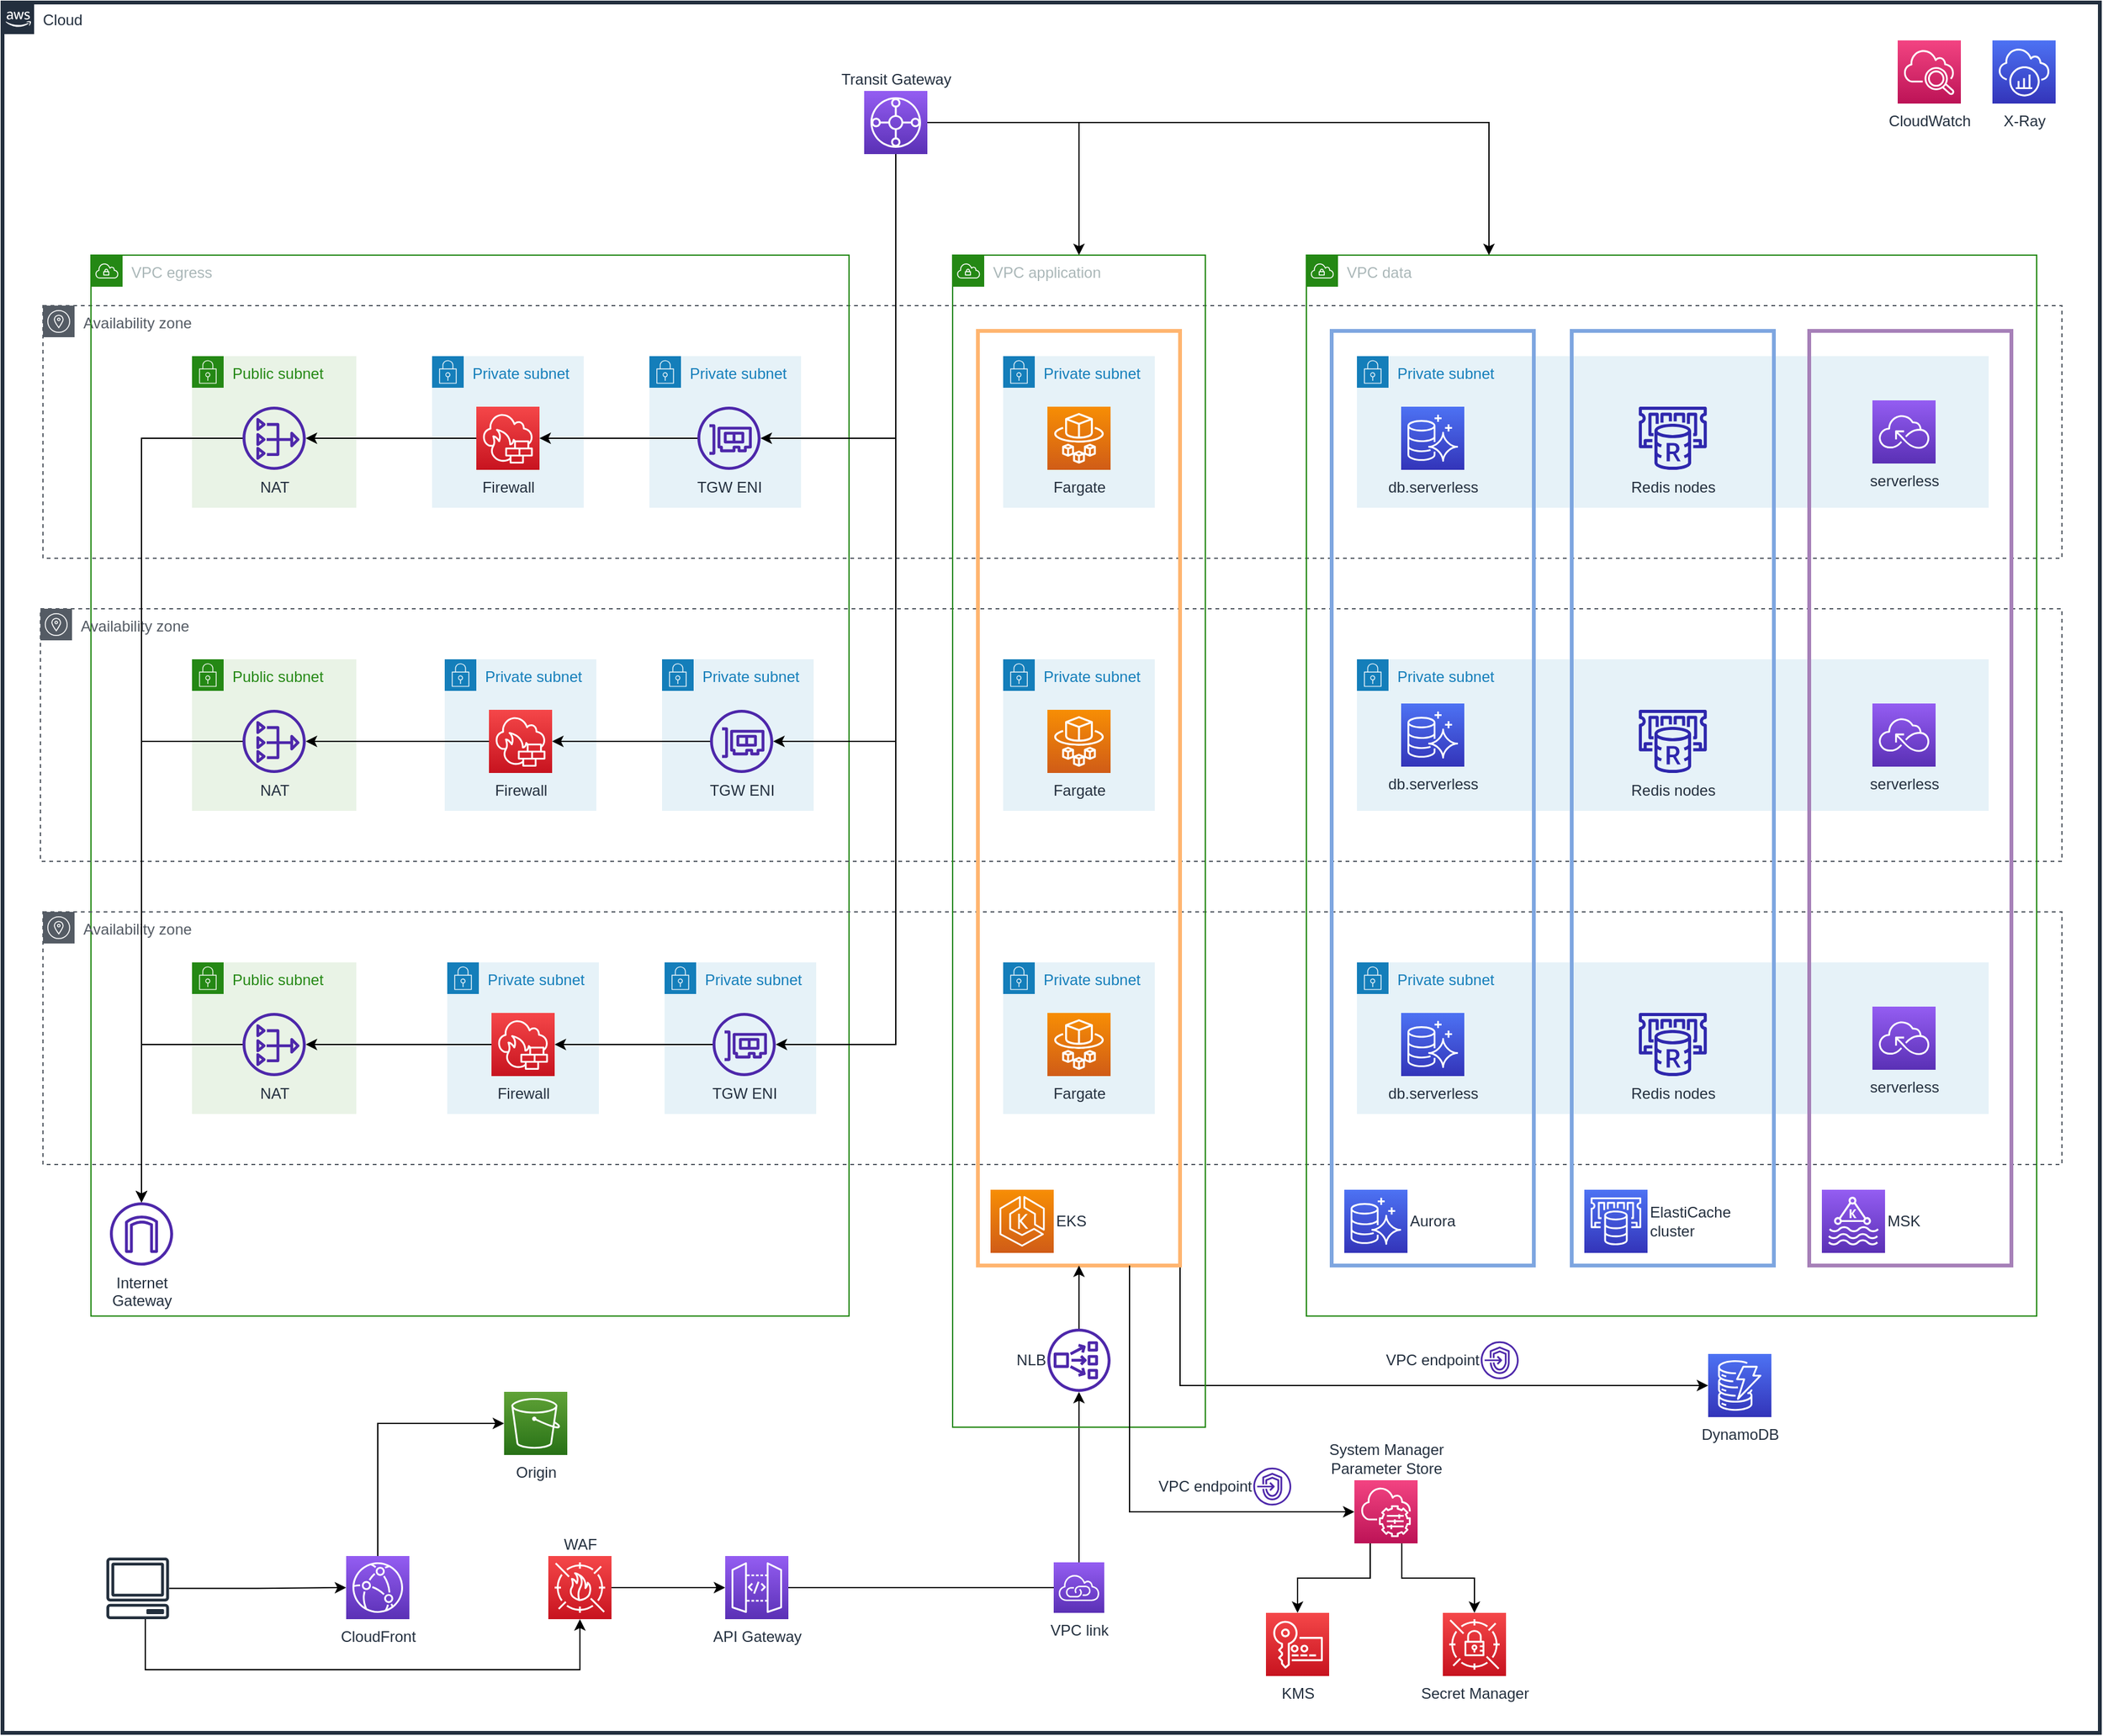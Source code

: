 <mxfile version="21.2.3" type="device" pages="2">
  <diagram id="uad5bbuwdI12HdEEa3Cj" name="overview">
    <mxGraphModel dx="1422" dy="1862" grid="1" gridSize="10" guides="1" tooltips="1" connect="1" arrows="1" fold="1" page="1" pageScale="1" pageWidth="850" pageHeight="1100" math="0" shadow="0">
      <root>
        <mxCell id="0" />
        <mxCell id="1" parent="0" />
        <mxCell id="TEhExjwDkZAg6VpUgQMo-3" value="Availability zone" style="sketch=0;outlineConnect=0;gradientColor=none;html=1;whiteSpace=wrap;fontSize=12;fontStyle=0;shape=mxgraph.aws4.group;grIcon=mxgraph.aws4.group_availability_zone;strokeColor=#545B64;fillColor=none;verticalAlign=top;align=left;spacingLeft=30;fontColor=#545B64;dashed=1;strokeWidth=1;" parent="1" vertex="1">
          <mxGeometry x="42" y="-370" width="1598" height="200" as="geometry" />
        </mxCell>
        <mxCell id="mvy_s3-H0GuWnijvQiPO-1" value="VPC egress" style="points=[[0,0],[0.25,0],[0.5,0],[0.75,0],[1,0],[1,0.25],[1,0.5],[1,0.75],[1,1],[0.75,1],[0.5,1],[0.25,1],[0,1],[0,0.75],[0,0.5],[0,0.25]];outlineConnect=0;gradientColor=none;html=1;whiteSpace=wrap;fontSize=12;fontStyle=0;container=1;pointerEvents=0;collapsible=0;recursiveResize=0;shape=mxgraph.aws4.group;grIcon=mxgraph.aws4.group_vpc;strokeColor=#248814;fillColor=none;verticalAlign=top;align=left;spacingLeft=30;fontColor=#AAB7B8;dashed=0;strokeWidth=1;" parent="1" vertex="1">
          <mxGeometry x="80" y="-410" width="600" height="840" as="geometry" />
        </mxCell>
        <mxCell id="3HE5Ov2UQpyYhf-e1CQ4-3" value="Availability zone" style="sketch=0;outlineConnect=0;gradientColor=none;html=1;whiteSpace=wrap;fontSize=12;fontStyle=0;shape=mxgraph.aws4.group;grIcon=mxgraph.aws4.group_availability_zone;strokeColor=#545B64;fillColor=none;verticalAlign=top;align=left;spacingLeft=30;fontColor=#545B64;dashed=1;strokeWidth=1;" parent="mvy_s3-H0GuWnijvQiPO-1" vertex="1">
          <mxGeometry x="-40" y="280" width="1600" height="200" as="geometry" />
        </mxCell>
        <mxCell id="3HE5Ov2UQpyYhf-e1CQ4-4" value="Public subnet" style="points=[[0,0],[0.25,0],[0.5,0],[0.75,0],[1,0],[1,0.25],[1,0.5],[1,0.75],[1,1],[0.75,1],[0.5,1],[0.25,1],[0,1],[0,0.75],[0,0.5],[0,0.25]];outlineConnect=0;gradientColor=none;html=1;whiteSpace=wrap;fontSize=12;fontStyle=0;container=1;pointerEvents=0;collapsible=0;recursiveResize=0;shape=mxgraph.aws4.group;grIcon=mxgraph.aws4.group_security_group;grStroke=0;strokeColor=#248814;fillColor=#E9F3E6;verticalAlign=top;align=left;spacingLeft=30;fontColor=#248814;dashed=0;strokeWidth=1;" parent="mvy_s3-H0GuWnijvQiPO-1" vertex="1">
          <mxGeometry x="80" y="320" width="130" height="120" as="geometry" />
        </mxCell>
        <mxCell id="3HE5Ov2UQpyYhf-e1CQ4-5" value="NAT" style="sketch=0;outlineConnect=0;fontColor=#232F3E;gradientColor=none;fillColor=#4D27AA;strokeColor=none;dashed=0;verticalLabelPosition=bottom;verticalAlign=top;align=center;html=1;fontSize=12;fontStyle=0;aspect=fixed;pointerEvents=1;shape=mxgraph.aws4.nat_gateway;strokeWidth=1;" parent="3HE5Ov2UQpyYhf-e1CQ4-4" vertex="1">
          <mxGeometry x="40" y="40" width="50" height="50" as="geometry" />
        </mxCell>
        <mxCell id="3HE5Ov2UQpyYhf-e1CQ4-1" value="&lt;div&gt;Internet&lt;/div&gt;&lt;div&gt;Gateway&lt;br&gt;&lt;/div&gt;" style="sketch=0;outlineConnect=0;fontColor=#232F3E;gradientColor=none;fillColor=#4D27AA;strokeColor=none;dashed=0;verticalLabelPosition=bottom;verticalAlign=top;align=center;html=1;fontSize=12;fontStyle=0;aspect=fixed;pointerEvents=1;shape=mxgraph.aws4.internet_gateway;" parent="mvy_s3-H0GuWnijvQiPO-1" vertex="1">
          <mxGeometry x="15" y="750" width="50" height="50" as="geometry" />
        </mxCell>
        <mxCell id="39F96CRGOIufhL8smVW2-3" style="edgeStyle=orthogonalEdgeStyle;rounded=0;orthogonalLoop=1;jettySize=auto;html=1;" parent="mvy_s3-H0GuWnijvQiPO-1" source="3HE5Ov2UQpyYhf-e1CQ4-5" target="3HE5Ov2UQpyYhf-e1CQ4-1" edge="1">
          <mxGeometry relative="1" as="geometry" />
        </mxCell>
        <mxCell id="-T1d_Pq61l5wgLVzQ80w-11" value="Private subnet" style="points=[[0,0],[0.25,0],[0.5,0],[0.75,0],[1,0],[1,0.25],[1,0.5],[1,0.75],[1,1],[0.75,1],[0.5,1],[0.25,1],[0,1],[0,0.75],[0,0.5],[0,0.25]];outlineConnect=0;gradientColor=none;html=1;whiteSpace=wrap;fontSize=12;fontStyle=0;container=1;pointerEvents=0;collapsible=0;recursiveResize=0;shape=mxgraph.aws4.group;grIcon=mxgraph.aws4.group_security_group;grStroke=0;strokeColor=#147EBA;fillColor=#E6F2F8;verticalAlign=top;align=left;spacingLeft=30;fontColor=#147EBA;dashed=0;strokeWidth=1;" parent="mvy_s3-H0GuWnijvQiPO-1" vertex="1">
          <mxGeometry x="442" y="80" width="120" height="120" as="geometry" />
        </mxCell>
        <mxCell id="-T1d_Pq61l5wgLVzQ80w-13" value="TGW ENI" style="sketch=0;outlineConnect=0;fontColor=#232F3E;gradientColor=none;fillColor=#4D27AA;strokeColor=none;dashed=0;verticalLabelPosition=bottom;verticalAlign=top;align=center;html=1;fontSize=12;fontStyle=0;aspect=fixed;pointerEvents=1;shape=mxgraph.aws4.elastic_network_interface;strokeWidth=1;" parent="-T1d_Pq61l5wgLVzQ80w-11" vertex="1">
          <mxGeometry x="38" y="40" width="50" height="50" as="geometry" />
        </mxCell>
        <mxCell id="-T1d_Pq61l5wgLVzQ80w-15" value="Private subnet" style="points=[[0,0],[0.25,0],[0.5,0],[0.75,0],[1,0],[1,0.25],[1,0.5],[1,0.75],[1,1],[0.75,1],[0.5,1],[0.25,1],[0,1],[0,0.75],[0,0.5],[0,0.25]];outlineConnect=0;gradientColor=none;html=1;whiteSpace=wrap;fontSize=12;fontStyle=0;container=1;pointerEvents=0;collapsible=0;recursiveResize=0;shape=mxgraph.aws4.group;grIcon=mxgraph.aws4.group_security_group;grStroke=0;strokeColor=#147EBA;fillColor=#E6F2F8;verticalAlign=top;align=left;spacingLeft=30;fontColor=#147EBA;dashed=0;strokeWidth=1;" parent="mvy_s3-H0GuWnijvQiPO-1" vertex="1">
          <mxGeometry x="452" y="320" width="120" height="120" as="geometry" />
        </mxCell>
        <mxCell id="-T1d_Pq61l5wgLVzQ80w-16" value="TGW ENI" style="sketch=0;outlineConnect=0;fontColor=#232F3E;gradientColor=none;fillColor=#4D27AA;strokeColor=none;dashed=0;verticalLabelPosition=bottom;verticalAlign=top;align=center;html=1;fontSize=12;fontStyle=0;aspect=fixed;pointerEvents=1;shape=mxgraph.aws4.elastic_network_interface;strokeWidth=1;" parent="-T1d_Pq61l5wgLVzQ80w-15" vertex="1">
          <mxGeometry x="38" y="40" width="50" height="50" as="geometry" />
        </mxCell>
        <mxCell id="-T1d_Pq61l5wgLVzQ80w-17" value="Private subnet" style="points=[[0,0],[0.25,0],[0.5,0],[0.75,0],[1,0],[1,0.25],[1,0.5],[1,0.75],[1,1],[0.75,1],[0.5,1],[0.25,1],[0,1],[0,0.75],[0,0.5],[0,0.25]];outlineConnect=0;gradientColor=none;html=1;whiteSpace=wrap;fontSize=12;fontStyle=0;container=1;pointerEvents=0;collapsible=0;recursiveResize=0;shape=mxgraph.aws4.group;grIcon=mxgraph.aws4.group_security_group;grStroke=0;strokeColor=#147EBA;fillColor=#E6F2F8;verticalAlign=top;align=left;spacingLeft=30;fontColor=#147EBA;dashed=0;strokeWidth=1;" parent="mvy_s3-H0GuWnijvQiPO-1" vertex="1">
          <mxGeometry x="280" y="320" width="120" height="120" as="geometry" />
        </mxCell>
        <mxCell id="-T1d_Pq61l5wgLVzQ80w-18" value="Firewall" style="sketch=0;points=[[0,0,0],[0.25,0,0],[0.5,0,0],[0.75,0,0],[1,0,0],[0,1,0],[0.25,1,0],[0.5,1,0],[0.75,1,0],[1,1,0],[0,0.25,0],[0,0.5,0],[0,0.75,0],[1,0.25,0],[1,0.5,0],[1,0.75,0]];outlineConnect=0;fontColor=#232F3E;gradientColor=#F54749;gradientDirection=north;fillColor=#C7131F;strokeColor=#ffffff;dashed=0;verticalLabelPosition=bottom;verticalAlign=top;align=center;html=1;fontSize=12;fontStyle=0;aspect=fixed;shape=mxgraph.aws4.resourceIcon;resIcon=mxgraph.aws4.network_firewall;strokeWidth=1;" parent="-T1d_Pq61l5wgLVzQ80w-17" vertex="1">
          <mxGeometry x="35" y="40" width="50" height="50" as="geometry" />
        </mxCell>
        <mxCell id="-T1d_Pq61l5wgLVzQ80w-24" style="edgeStyle=orthogonalEdgeStyle;rounded=0;orthogonalLoop=1;jettySize=auto;html=1;" parent="mvy_s3-H0GuWnijvQiPO-1" source="-T1d_Pq61l5wgLVzQ80w-18" target="3HE5Ov2UQpyYhf-e1CQ4-5" edge="1">
          <mxGeometry relative="1" as="geometry" />
        </mxCell>
        <mxCell id="-T1d_Pq61l5wgLVzQ80w-25" style="edgeStyle=orthogonalEdgeStyle;rounded=0;orthogonalLoop=1;jettySize=auto;html=1;entryX=1;entryY=0.5;entryDx=0;entryDy=0;entryPerimeter=0;" parent="mvy_s3-H0GuWnijvQiPO-1" source="-T1d_Pq61l5wgLVzQ80w-16" target="-T1d_Pq61l5wgLVzQ80w-18" edge="1">
          <mxGeometry relative="1" as="geometry" />
        </mxCell>
        <mxCell id="TEhExjwDkZAg6VpUgQMo-1" value="Public subnet" style="points=[[0,0],[0.25,0],[0.5,0],[0.75,0],[1,0],[1,0.25],[1,0.5],[1,0.75],[1,1],[0.75,1],[0.5,1],[0.25,1],[0,1],[0,0.75],[0,0.5],[0,0.25]];outlineConnect=0;gradientColor=none;html=1;whiteSpace=wrap;fontSize=12;fontStyle=0;container=1;pointerEvents=0;collapsible=0;recursiveResize=0;shape=mxgraph.aws4.group;grIcon=mxgraph.aws4.group_security_group;grStroke=0;strokeColor=#248814;fillColor=#E9F3E6;verticalAlign=top;align=left;spacingLeft=30;fontColor=#248814;dashed=0;strokeWidth=1;" parent="1" vertex="1">
          <mxGeometry x="160" y="-330" width="130" height="120" as="geometry" />
        </mxCell>
        <mxCell id="3gyQ504CFTH-4lbGsw-3-1" value="NAT" style="sketch=0;outlineConnect=0;fontColor=#232F3E;gradientColor=none;fillColor=#4D27AA;strokeColor=none;dashed=0;verticalLabelPosition=bottom;verticalAlign=top;align=center;html=1;fontSize=12;fontStyle=0;aspect=fixed;pointerEvents=1;shape=mxgraph.aws4.nat_gateway;strokeWidth=1;" parent="TEhExjwDkZAg6VpUgQMo-1" vertex="1">
          <mxGeometry x="40" y="40" width="50" height="50" as="geometry" />
        </mxCell>
        <mxCell id="TEhExjwDkZAg6VpUgQMo-2" value="Private subnet" style="points=[[0,0],[0.25,0],[0.5,0],[0.75,0],[1,0],[1,0.25],[1,0.5],[1,0.75],[1,1],[0.75,1],[0.5,1],[0.25,1],[0,1],[0,0.75],[0,0.5],[0,0.25]];outlineConnect=0;gradientColor=none;html=1;whiteSpace=wrap;fontSize=12;fontStyle=0;container=1;pointerEvents=0;collapsible=0;recursiveResize=0;shape=mxgraph.aws4.group;grIcon=mxgraph.aws4.group_security_group;grStroke=0;strokeColor=#147EBA;fillColor=#E6F2F8;verticalAlign=top;align=left;spacingLeft=30;fontColor=#147EBA;dashed=0;strokeWidth=1;" parent="1" vertex="1">
          <mxGeometry x="350" y="-330" width="120" height="120" as="geometry" />
        </mxCell>
        <mxCell id="y9bNS4eyc0Dm0tp-QQuw-1" value="Firewall" style="sketch=0;points=[[0,0,0],[0.25,0,0],[0.5,0,0],[0.75,0,0],[1,0,0],[0,1,0],[0.25,1,0],[0.5,1,0],[0.75,1,0],[1,1,0],[0,0.25,0],[0,0.5,0],[0,0.75,0],[1,0.25,0],[1,0.5,0],[1,0.75,0]];outlineConnect=0;fontColor=#232F3E;gradientColor=#F54749;gradientDirection=north;fillColor=#C7131F;strokeColor=#ffffff;dashed=0;verticalLabelPosition=bottom;verticalAlign=top;align=center;html=1;fontSize=12;fontStyle=0;aspect=fixed;shape=mxgraph.aws4.resourceIcon;resIcon=mxgraph.aws4.network_firewall;strokeWidth=1;" parent="TEhExjwDkZAg6VpUgQMo-2" vertex="1">
          <mxGeometry x="35" y="40" width="50" height="50" as="geometry" />
        </mxCell>
        <mxCell id="3HE5Ov2UQpyYhf-e1CQ4-2" style="edgeStyle=orthogonalEdgeStyle;rounded=0;orthogonalLoop=1;jettySize=auto;html=1;" parent="1" source="y9bNS4eyc0Dm0tp-QQuw-1" target="3gyQ504CFTH-4lbGsw-3-1" edge="1">
          <mxGeometry relative="1" as="geometry" />
        </mxCell>
        <mxCell id="3HE5Ov2UQpyYhf-e1CQ4-10" value="Availability zone" style="sketch=0;outlineConnect=0;gradientColor=none;html=1;whiteSpace=wrap;fontSize=12;fontStyle=0;shape=mxgraph.aws4.group;grIcon=mxgraph.aws4.group_availability_zone;strokeColor=#545B64;fillColor=none;verticalAlign=top;align=left;spacingLeft=30;fontColor=#545B64;dashed=1;strokeWidth=1;" parent="1" vertex="1">
          <mxGeometry x="42" y="110" width="1598" height="200" as="geometry" />
        </mxCell>
        <mxCell id="3HE5Ov2UQpyYhf-e1CQ4-11" value="Public subnet" style="points=[[0,0],[0.25,0],[0.5,0],[0.75,0],[1,0],[1,0.25],[1,0.5],[1,0.75],[1,1],[0.75,1],[0.5,1],[0.25,1],[0,1],[0,0.75],[0,0.5],[0,0.25]];outlineConnect=0;gradientColor=none;html=1;whiteSpace=wrap;fontSize=12;fontStyle=0;container=1;pointerEvents=0;collapsible=0;recursiveResize=0;shape=mxgraph.aws4.group;grIcon=mxgraph.aws4.group_security_group;grStroke=0;strokeColor=#248814;fillColor=#E9F3E6;verticalAlign=top;align=left;spacingLeft=30;fontColor=#248814;dashed=0;strokeWidth=1;" parent="1" vertex="1">
          <mxGeometry x="160" y="150" width="130" height="120" as="geometry" />
        </mxCell>
        <mxCell id="3HE5Ov2UQpyYhf-e1CQ4-12" value="NAT" style="sketch=0;outlineConnect=0;fontColor=#232F3E;gradientColor=none;fillColor=#4D27AA;strokeColor=none;dashed=0;verticalLabelPosition=bottom;verticalAlign=top;align=center;html=1;fontSize=12;fontStyle=0;aspect=fixed;pointerEvents=1;shape=mxgraph.aws4.nat_gateway;strokeWidth=1;" parent="3HE5Ov2UQpyYhf-e1CQ4-11" vertex="1">
          <mxGeometry x="40" y="40" width="50" height="50" as="geometry" />
        </mxCell>
        <mxCell id="39F96CRGOIufhL8smVW2-2" style="edgeStyle=orthogonalEdgeStyle;rounded=0;orthogonalLoop=1;jettySize=auto;html=1;" parent="1" source="3gyQ504CFTH-4lbGsw-3-1" target="3HE5Ov2UQpyYhf-e1CQ4-1" edge="1">
          <mxGeometry relative="1" as="geometry" />
        </mxCell>
        <mxCell id="39F96CRGOIufhL8smVW2-4" style="edgeStyle=orthogonalEdgeStyle;rounded=0;orthogonalLoop=1;jettySize=auto;html=1;" parent="1" source="3HE5Ov2UQpyYhf-e1CQ4-12" target="3HE5Ov2UQpyYhf-e1CQ4-1" edge="1">
          <mxGeometry relative="1" as="geometry" />
        </mxCell>
        <mxCell id="8CUBh1B-P9i6UMyQ1_VA-18" style="edgeStyle=orthogonalEdgeStyle;rounded=0;orthogonalLoop=1;jettySize=auto;html=1;entryX=0;entryY=0.5;entryDx=0;entryDy=0;entryPerimeter=0;" parent="1" source="mEX8YMI9ewZTBotOx9i--11" target="Nfd40_HTB5JFDx6Zlok1-2" edge="1">
          <mxGeometry relative="1" as="geometry">
            <Array as="points">
              <mxPoint x="307" y="515" />
            </Array>
          </mxGeometry>
        </mxCell>
        <mxCell id="mEX8YMI9ewZTBotOx9i--11" value="CloudFront" style="sketch=0;points=[[0,0,0],[0.25,0,0],[0.5,0,0],[0.75,0,0],[1,0,0],[0,1,0],[0.25,1,0],[0.5,1,0],[0.75,1,0],[1,1,0],[0,0.25,0],[0,0.5,0],[0,0.75,0],[1,0.25,0],[1,0.5,0],[1,0.75,0]];outlineConnect=0;fontColor=#232F3E;gradientColor=#945DF2;gradientDirection=north;fillColor=#5A30B5;strokeColor=#ffffff;dashed=0;verticalLabelPosition=bottom;verticalAlign=top;align=center;html=1;fontSize=12;fontStyle=0;aspect=fixed;shape=mxgraph.aws4.resourceIcon;resIcon=mxgraph.aws4.cloudfront;strokeWidth=1;" parent="1" vertex="1">
          <mxGeometry x="282" y="620" width="50" height="50" as="geometry" />
        </mxCell>
        <mxCell id="8CUBh1B-P9i6UMyQ1_VA-20" value="" style="edgeStyle=orthogonalEdgeStyle;rounded=0;orthogonalLoop=1;jettySize=auto;html=1;" parent="1" source="mEX8YMI9ewZTBotOx9i--12" target="Nfd40_HTB5JFDx6Zlok1-1" edge="1">
          <mxGeometry relative="1" as="geometry" />
        </mxCell>
        <mxCell id="mEX8YMI9ewZTBotOx9i--12" value="WAF" style="sketch=0;points=[[0,0,0],[0.25,0,0],[0.5,0,0],[0.75,0,0],[1,0,0],[0,1,0],[0.25,1,0],[0.5,1,0],[0.75,1,0],[1,1,0],[0,0.25,0],[0,0.5,0],[0,0.75,0],[1,0.25,0],[1,0.5,0],[1,0.75,0]];outlineConnect=0;fontColor=#232F3E;gradientColor=#F54749;gradientDirection=north;fillColor=#C7131F;strokeColor=#ffffff;dashed=0;verticalLabelPosition=top;verticalAlign=bottom;align=center;html=1;fontSize=12;fontStyle=0;aspect=fixed;shape=mxgraph.aws4.resourceIcon;resIcon=mxgraph.aws4.waf;strokeWidth=1;labelPosition=center;" parent="1" vertex="1">
          <mxGeometry x="442" y="620" width="50" height="50" as="geometry" />
        </mxCell>
        <mxCell id="-T1d_Pq61l5wgLVzQ80w-37" style="edgeStyle=orthogonalEdgeStyle;rounded=0;orthogonalLoop=1;jettySize=auto;html=1;startArrow=none;" parent="1" source="-T1d_Pq61l5wgLVzQ80w-38" target="-T1d_Pq61l5wgLVzQ80w-35" edge="1">
          <mxGeometry relative="1" as="geometry" />
        </mxCell>
        <mxCell id="Nfd40_HTB5JFDx6Zlok1-1" value="API Gateway" style="sketch=0;points=[[0,0,0],[0.25,0,0],[0.5,0,0],[0.75,0,0],[1,0,0],[0,1,0],[0.25,1,0],[0.5,1,0],[0.75,1,0],[1,1,0],[0,0.25,0],[0,0.5,0],[0,0.75,0],[1,0.25,0],[1,0.5,0],[1,0.75,0]];outlineConnect=0;fontColor=#232F3E;gradientColor=#945DF2;gradientDirection=north;fillColor=#5A30B5;strokeColor=#ffffff;dashed=0;verticalLabelPosition=bottom;verticalAlign=top;align=center;html=1;fontSize=12;fontStyle=0;aspect=fixed;shape=mxgraph.aws4.resourceIcon;resIcon=mxgraph.aws4.api_gateway;" parent="1" vertex="1">
          <mxGeometry x="582" y="620" width="50" height="50" as="geometry" />
        </mxCell>
        <mxCell id="Nfd40_HTB5JFDx6Zlok1-2" value="Origin" style="sketch=0;points=[[0,0,0],[0.25,0,0],[0.5,0,0],[0.75,0,0],[1,0,0],[0,1,0],[0.25,1,0],[0.5,1,0],[0.75,1,0],[1,1,0],[0,0.25,0],[0,0.5,0],[0,0.75,0],[1,0.25,0],[1,0.5,0],[1,0.75,0]];outlineConnect=0;fontColor=#232F3E;gradientColor=#60A337;gradientDirection=north;fillColor=#277116;strokeColor=#ffffff;dashed=0;verticalLabelPosition=bottom;verticalAlign=top;align=center;html=1;fontSize=12;fontStyle=0;aspect=fixed;shape=mxgraph.aws4.resourceIcon;resIcon=mxgraph.aws4.s3;strokeWidth=1;" parent="1" vertex="1">
          <mxGeometry x="407" y="490" width="50" height="50" as="geometry" />
        </mxCell>
        <mxCell id="rYe-QfnL6kQYMX3p67Vk-8" style="edgeStyle=orthogonalEdgeStyle;rounded=0;orthogonalLoop=1;jettySize=auto;html=1;exitX=1;exitY=1;exitDx=0;exitDy=0;entryX=0;entryY=0.5;entryDx=0;entryDy=0;entryPerimeter=0;" parent="1" source="8CUBh1B-P9i6UMyQ1_VA-25" target="rYe-QfnL6kQYMX3p67Vk-2" edge="1">
          <mxGeometry relative="1" as="geometry" />
        </mxCell>
        <mxCell id="Nfd40_HTB5JFDx6Zlok1-3" value="VPC application" style="points=[[0,0],[0.25,0],[0.5,0],[0.75,0],[1,0],[1,0.25],[1,0.5],[1,0.75],[1,1],[0.75,1],[0.5,1],[0.25,1],[0,1],[0,0.75],[0,0.5],[0,0.25]];outlineConnect=0;gradientColor=none;html=1;whiteSpace=wrap;fontSize=12;fontStyle=0;container=1;pointerEvents=0;collapsible=0;recursiveResize=0;shape=mxgraph.aws4.group;grIcon=mxgraph.aws4.group_vpc;strokeColor=#248814;fillColor=none;verticalAlign=top;align=left;spacingLeft=30;fontColor=#AAB7B8;dashed=0;strokeWidth=1;" parent="1" vertex="1">
          <mxGeometry x="762" y="-410" width="200" height="928" as="geometry" />
        </mxCell>
        <mxCell id="8CUBh1B-P9i6UMyQ1_VA-1" value="Private subnet" style="points=[[0,0],[0.25,0],[0.5,0],[0.75,0],[1,0],[1,0.25],[1,0.5],[1,0.75],[1,1],[0.75,1],[0.5,1],[0.25,1],[0,1],[0,0.75],[0,0.5],[0,0.25]];outlineConnect=0;gradientColor=none;html=1;whiteSpace=wrap;fontSize=12;fontStyle=0;container=1;pointerEvents=0;collapsible=0;recursiveResize=0;shape=mxgraph.aws4.group;grIcon=mxgraph.aws4.group_security_group;grStroke=0;strokeColor=#147EBA;fillColor=#E6F2F8;verticalAlign=top;align=left;spacingLeft=30;fontColor=#147EBA;dashed=0;strokeWidth=1;" parent="Nfd40_HTB5JFDx6Zlok1-3" vertex="1">
          <mxGeometry x="40" y="80" width="120" height="120" as="geometry" />
        </mxCell>
        <mxCell id="8CUBh1B-P9i6UMyQ1_VA-4" value="Fargate" style="sketch=0;points=[[0,0,0],[0.25,0,0],[0.5,0,0],[0.75,0,0],[1,0,0],[0,1,0],[0.25,1,0],[0.5,1,0],[0.75,1,0],[1,1,0],[0,0.25,0],[0,0.5,0],[0,0.75,0],[1,0.25,0],[1,0.5,0],[1,0.75,0]];outlineConnect=0;fontColor=#232F3E;gradientColor=#F78E04;gradientDirection=north;fillColor=#D05C17;strokeColor=#ffffff;dashed=0;verticalLabelPosition=bottom;verticalAlign=top;align=center;html=1;fontSize=12;fontStyle=0;aspect=fixed;shape=mxgraph.aws4.resourceIcon;resIcon=mxgraph.aws4.fargate;strokeWidth=1;" parent="8CUBh1B-P9i6UMyQ1_VA-1" vertex="1">
          <mxGeometry x="35" y="40" width="50" height="50" as="geometry" />
        </mxCell>
        <mxCell id="8CUBh1B-P9i6UMyQ1_VA-5" value="Private subnet" style="points=[[0,0],[0.25,0],[0.5,0],[0.75,0],[1,0],[1,0.25],[1,0.5],[1,0.75],[1,1],[0.75,1],[0.5,1],[0.25,1],[0,1],[0,0.75],[0,0.5],[0,0.25]];outlineConnect=0;gradientColor=none;html=1;whiteSpace=wrap;fontSize=12;fontStyle=0;container=1;pointerEvents=0;collapsible=0;recursiveResize=0;shape=mxgraph.aws4.group;grIcon=mxgraph.aws4.group_security_group;grStroke=0;strokeColor=#147EBA;fillColor=#E6F2F8;verticalAlign=top;align=left;spacingLeft=30;fontColor=#147EBA;dashed=0;strokeWidth=1;" parent="Nfd40_HTB5JFDx6Zlok1-3" vertex="1">
          <mxGeometry x="40" y="320" width="120" height="120" as="geometry" />
        </mxCell>
        <mxCell id="8CUBh1B-P9i6UMyQ1_VA-6" value="Fargate" style="sketch=0;points=[[0,0,0],[0.25,0,0],[0.5,0,0],[0.75,0,0],[1,0,0],[0,1,0],[0.25,1,0],[0.5,1,0],[0.75,1,0],[1,1,0],[0,0.25,0],[0,0.5,0],[0,0.75,0],[1,0.25,0],[1,0.5,0],[1,0.75,0]];outlineConnect=0;fontColor=#232F3E;gradientColor=#F78E04;gradientDirection=north;fillColor=#D05C17;strokeColor=#ffffff;dashed=0;verticalLabelPosition=bottom;verticalAlign=top;align=center;html=1;fontSize=12;fontStyle=0;aspect=fixed;shape=mxgraph.aws4.resourceIcon;resIcon=mxgraph.aws4.fargate;strokeWidth=1;" parent="8CUBh1B-P9i6UMyQ1_VA-5" vertex="1">
          <mxGeometry x="35" y="40" width="50" height="50" as="geometry" />
        </mxCell>
        <mxCell id="8CUBh1B-P9i6UMyQ1_VA-7" value="Private subnet" style="points=[[0,0],[0.25,0],[0.5,0],[0.75,0],[1,0],[1,0.25],[1,0.5],[1,0.75],[1,1],[0.75,1],[0.5,1],[0.25,1],[0,1],[0,0.75],[0,0.5],[0,0.25]];outlineConnect=0;gradientColor=none;html=1;whiteSpace=wrap;fontSize=12;fontStyle=0;container=1;pointerEvents=0;collapsible=0;recursiveResize=0;shape=mxgraph.aws4.group;grIcon=mxgraph.aws4.group_security_group;grStroke=0;strokeColor=#147EBA;fillColor=#E6F2F8;verticalAlign=top;align=left;spacingLeft=30;fontColor=#147EBA;dashed=0;strokeWidth=1;" parent="Nfd40_HTB5JFDx6Zlok1-3" vertex="1">
          <mxGeometry x="40" y="560" width="120" height="120" as="geometry" />
        </mxCell>
        <mxCell id="8CUBh1B-P9i6UMyQ1_VA-8" value="Fargate" style="sketch=0;points=[[0,0,0],[0.25,0,0],[0.5,0,0],[0.75,0,0],[1,0,0],[0,1,0],[0.25,1,0],[0.5,1,0],[0.75,1,0],[1,1,0],[0,0.25,0],[0,0.5,0],[0,0.75,0],[1,0.25,0],[1,0.5,0],[1,0.75,0]];outlineConnect=0;fontColor=#232F3E;gradientColor=#F78E04;gradientDirection=north;fillColor=#D05C17;strokeColor=#ffffff;dashed=0;verticalLabelPosition=bottom;verticalAlign=top;align=center;html=1;fontSize=12;fontStyle=0;aspect=fixed;shape=mxgraph.aws4.resourceIcon;resIcon=mxgraph.aws4.fargate;strokeWidth=1;" parent="8CUBh1B-P9i6UMyQ1_VA-7" vertex="1">
          <mxGeometry x="35" y="40" width="50" height="50" as="geometry" />
        </mxCell>
        <mxCell id="8CUBh1B-P9i6UMyQ1_VA-25" value="" style="rounded=0;whiteSpace=wrap;html=1;strokeColor=#FFB570;strokeWidth=3;fillColor=none;" parent="Nfd40_HTB5JFDx6Zlok1-3" vertex="1">
          <mxGeometry x="20" y="60" width="160" height="740" as="geometry" />
        </mxCell>
        <mxCell id="8CUBh1B-P9i6UMyQ1_VA-23" value="EKS" style="sketch=0;points=[[0,0,0],[0.25,0,0],[0.5,0,0],[0.75,0,0],[1,0,0],[0,1,0],[0.25,1,0],[0.5,1,0],[0.75,1,0],[1,1,0],[0,0.25,0],[0,0.5,0],[0,0.75,0],[1,0.25,0],[1,0.5,0],[1,0.75,0]];outlineConnect=0;fontColor=#232F3E;gradientColor=#F78E04;gradientDirection=north;fillColor=#D05C17;strokeColor=#ffffff;dashed=0;verticalLabelPosition=middle;verticalAlign=middle;align=left;html=1;fontSize=12;fontStyle=0;aspect=fixed;shape=mxgraph.aws4.resourceIcon;resIcon=mxgraph.aws4.eks;strokeWidth=1;labelPosition=right;" parent="Nfd40_HTB5JFDx6Zlok1-3" vertex="1">
          <mxGeometry x="30" y="740" width="50" height="50" as="geometry" />
        </mxCell>
        <mxCell id="-T1d_Pq61l5wgLVzQ80w-36" style="edgeStyle=orthogonalEdgeStyle;rounded=0;orthogonalLoop=1;jettySize=auto;html=1;entryX=0.5;entryY=1;entryDx=0;entryDy=0;" parent="Nfd40_HTB5JFDx6Zlok1-3" source="-T1d_Pq61l5wgLVzQ80w-35" target="8CUBh1B-P9i6UMyQ1_VA-25" edge="1">
          <mxGeometry relative="1" as="geometry" />
        </mxCell>
        <mxCell id="-T1d_Pq61l5wgLVzQ80w-35" value="NLB" style="sketch=0;outlineConnect=0;fontColor=#232F3E;gradientColor=none;fillColor=#4D27AA;strokeColor=none;dashed=0;verticalLabelPosition=middle;verticalAlign=middle;align=right;html=1;fontSize=12;fontStyle=0;aspect=fixed;pointerEvents=1;shape=mxgraph.aws4.network_load_balancer;strokeWidth=3;labelPosition=left;" parent="Nfd40_HTB5JFDx6Zlok1-3" vertex="1">
          <mxGeometry x="75" y="850" width="50" height="50" as="geometry" />
        </mxCell>
        <mxCell id="8CUBh1B-P9i6UMyQ1_VA-9" value="VPC data" style="points=[[0,0],[0.25,0],[0.5,0],[0.75,0],[1,0],[1,0.25],[1,0.5],[1,0.75],[1,1],[0.75,1],[0.5,1],[0.25,1],[0,1],[0,0.75],[0,0.5],[0,0.25]];outlineConnect=0;gradientColor=none;html=1;whiteSpace=wrap;fontSize=12;fontStyle=0;container=1;pointerEvents=0;collapsible=0;recursiveResize=0;shape=mxgraph.aws4.group;grIcon=mxgraph.aws4.group_vpc;strokeColor=#248814;fillColor=none;verticalAlign=top;align=left;spacingLeft=30;fontColor=#AAB7B8;dashed=0;strokeWidth=1;" parent="1" vertex="1">
          <mxGeometry x="1042" y="-410" width="578" height="840" as="geometry" />
        </mxCell>
        <mxCell id="8CUBh1B-P9i6UMyQ1_VA-10" value="Private subnet" style="points=[[0,0],[0.25,0],[0.5,0],[0.75,0],[1,0],[1,0.25],[1,0.5],[1,0.75],[1,1],[0.75,1],[0.5,1],[0.25,1],[0,1],[0,0.75],[0,0.5],[0,0.25]];outlineConnect=0;gradientColor=none;html=1;whiteSpace=wrap;fontSize=12;fontStyle=0;container=1;pointerEvents=0;collapsible=0;recursiveResize=0;shape=mxgraph.aws4.group;grIcon=mxgraph.aws4.group_security_group;grStroke=0;strokeColor=#147EBA;fillColor=#E6F2F8;verticalAlign=top;align=left;spacingLeft=30;fontColor=#147EBA;dashed=0;strokeWidth=1;" parent="8CUBh1B-P9i6UMyQ1_VA-9" vertex="1">
          <mxGeometry x="40" y="80" width="500" height="120" as="geometry" />
        </mxCell>
        <mxCell id="8CUBh1B-P9i6UMyQ1_VA-16" value="db.serverless" style="sketch=0;points=[[0,0,0],[0.25,0,0],[0.5,0,0],[0.75,0,0],[1,0,0],[0,1,0],[0.25,1,0],[0.5,1,0],[0.75,1,0],[1,1,0],[0,0.25,0],[0,0.5,0],[0,0.75,0],[1,0.25,0],[1,0.5,0],[1,0.75,0]];outlineConnect=0;fontColor=#232F3E;gradientColor=#4D72F3;gradientDirection=north;fillColor=#3334B9;strokeColor=#ffffff;dashed=0;verticalLabelPosition=bottom;verticalAlign=top;align=center;html=1;fontSize=12;fontStyle=0;aspect=fixed;shape=mxgraph.aws4.resourceIcon;resIcon=mxgraph.aws4.aurora;strokeWidth=1;" parent="8CUBh1B-P9i6UMyQ1_VA-10" vertex="1">
          <mxGeometry x="35" y="40" width="50" height="50" as="geometry" />
        </mxCell>
        <mxCell id="rYe-QfnL6kQYMX3p67Vk-7" value="serverless" style="sketch=0;points=[[0,0,0],[0.25,0,0],[0.5,0,0],[0.75,0,0],[1,0,0],[0,1,0],[0.25,1,0],[0.5,1,0],[0.75,1,0],[1,1,0],[0,0.25,0],[0,0.5,0],[0,0.75,0],[1,0.25,0],[1,0.5,0],[1,0.75,0]];outlineConnect=0;fontColor=#232F3E;gradientColor=#945DF2;gradientDirection=north;fillColor=#5A30B5;strokeColor=#ffffff;dashed=0;verticalLabelPosition=bottom;verticalAlign=top;align=center;html=1;fontSize=12;fontStyle=0;aspect=fixed;shape=mxgraph.aws4.resourceIcon;resIcon=mxgraph.aws4.serverless;strokeWidth=3;" parent="8CUBh1B-P9i6UMyQ1_VA-10" vertex="1">
          <mxGeometry x="408" y="35" width="50" height="50" as="geometry" />
        </mxCell>
        <mxCell id="8CUBh1B-P9i6UMyQ1_VA-14" value="Private subnet" style="points=[[0,0],[0.25,0],[0.5,0],[0.75,0],[1,0],[1,0.25],[1,0.5],[1,0.75],[1,1],[0.75,1],[0.5,1],[0.25,1],[0,1],[0,0.75],[0,0.5],[0,0.25]];outlineConnect=0;gradientColor=none;html=1;whiteSpace=wrap;fontSize=12;fontStyle=0;container=1;pointerEvents=0;collapsible=0;recursiveResize=0;shape=mxgraph.aws4.group;grIcon=mxgraph.aws4.group_security_group;grStroke=0;strokeColor=#147EBA;fillColor=#E6F2F8;verticalAlign=top;align=left;spacingLeft=30;fontColor=#147EBA;dashed=0;strokeWidth=1;" parent="8CUBh1B-P9i6UMyQ1_VA-9" vertex="1">
          <mxGeometry x="40" y="560" width="500" height="120" as="geometry" />
        </mxCell>
        <mxCell id="8CUBh1B-P9i6UMyQ1_VA-22" value="db.serverless" style="sketch=0;points=[[0,0,0],[0.25,0,0],[0.5,0,0],[0.75,0,0],[1,0,0],[0,1,0],[0.25,1,0],[0.5,1,0],[0.75,1,0],[1,1,0],[0,0.25,0],[0,0.5,0],[0,0.75,0],[1,0.25,0],[1,0.5,0],[1,0.75,0]];outlineConnect=0;fontColor=#232F3E;gradientColor=#4D72F3;gradientDirection=north;fillColor=#3334B9;strokeColor=#ffffff;dashed=0;verticalLabelPosition=bottom;verticalAlign=top;align=center;html=1;fontSize=12;fontStyle=0;aspect=fixed;shape=mxgraph.aws4.resourceIcon;resIcon=mxgraph.aws4.aurora;strokeWidth=1;" parent="8CUBh1B-P9i6UMyQ1_VA-14" vertex="1">
          <mxGeometry x="35" y="40" width="50" height="50" as="geometry" />
        </mxCell>
        <mxCell id="rYe-QfnL6kQYMX3p67Vk-5" value="serverless" style="sketch=0;points=[[0,0,0],[0.25,0,0],[0.5,0,0],[0.75,0,0],[1,0,0],[0,1,0],[0.25,1,0],[0.5,1,0],[0.75,1,0],[1,1,0],[0,0.25,0],[0,0.5,0],[0,0.75,0],[1,0.25,0],[1,0.5,0],[1,0.75,0]];outlineConnect=0;fontColor=#232F3E;gradientColor=#945DF2;gradientDirection=north;fillColor=#5A30B5;strokeColor=#ffffff;dashed=0;verticalLabelPosition=bottom;verticalAlign=top;align=center;html=1;fontSize=12;fontStyle=0;aspect=fixed;shape=mxgraph.aws4.resourceIcon;resIcon=mxgraph.aws4.serverless;strokeWidth=3;" parent="8CUBh1B-P9i6UMyQ1_VA-14" vertex="1">
          <mxGeometry x="408" y="35" width="50" height="50" as="geometry" />
        </mxCell>
        <mxCell id="8CUBh1B-P9i6UMyQ1_VA-12" value="Private subnet" style="points=[[0,0],[0.25,0],[0.5,0],[0.75,0],[1,0],[1,0.25],[1,0.5],[1,0.75],[1,1],[0.75,1],[0.5,1],[0.25,1],[0,1],[0,0.75],[0,0.5],[0,0.25]];outlineConnect=0;gradientColor=none;html=1;whiteSpace=wrap;fontSize=12;fontStyle=0;container=1;pointerEvents=0;collapsible=0;recursiveResize=0;shape=mxgraph.aws4.group;grIcon=mxgraph.aws4.group_security_group;grStroke=0;strokeColor=#147EBA;fillColor=#E6F2F8;verticalAlign=top;align=left;spacingLeft=30;fontColor=#147EBA;dashed=0;strokeWidth=1;" parent="8CUBh1B-P9i6UMyQ1_VA-9" vertex="1">
          <mxGeometry x="40" y="320" width="500" height="120" as="geometry" />
        </mxCell>
        <mxCell id="8CUBh1B-P9i6UMyQ1_VA-21" value="db.serverless" style="sketch=0;points=[[0,0,0],[0.25,0,0],[0.5,0,0],[0.75,0,0],[1,0,0],[0,1,0],[0.25,1,0],[0.5,1,0],[0.75,1,0],[1,1,0],[0,0.25,0],[0,0.5,0],[0,0.75,0],[1,0.25,0],[1,0.5,0],[1,0.75,0]];outlineConnect=0;fontColor=#232F3E;gradientColor=#4D72F3;gradientDirection=north;fillColor=#3334B9;strokeColor=#ffffff;dashed=0;verticalLabelPosition=bottom;verticalAlign=top;align=center;html=1;fontSize=12;fontStyle=0;aspect=fixed;shape=mxgraph.aws4.resourceIcon;resIcon=mxgraph.aws4.aurora;strokeWidth=1;" parent="8CUBh1B-P9i6UMyQ1_VA-12" vertex="1">
          <mxGeometry x="35" y="35" width="50" height="50" as="geometry" />
        </mxCell>
        <mxCell id="rYe-QfnL6kQYMX3p67Vk-6" value="serverless" style="sketch=0;points=[[0,0,0],[0.25,0,0],[0.5,0,0],[0.75,0,0],[1,0,0],[0,1,0],[0.25,1,0],[0.5,1,0],[0.75,1,0],[1,1,0],[0,0.25,0],[0,0.5,0],[0,0.75,0],[1,0.25,0],[1,0.5,0],[1,0.75,0]];outlineConnect=0;fontColor=#232F3E;gradientColor=#945DF2;gradientDirection=north;fillColor=#5A30B5;strokeColor=#ffffff;dashed=0;verticalLabelPosition=bottom;verticalAlign=top;align=center;html=1;fontSize=12;fontStyle=0;aspect=fixed;shape=mxgraph.aws4.resourceIcon;resIcon=mxgraph.aws4.serverless;strokeWidth=3;" parent="8CUBh1B-P9i6UMyQ1_VA-12" vertex="1">
          <mxGeometry x="408" y="35" width="50" height="50" as="geometry" />
        </mxCell>
        <mxCell id="8CUBh1B-P9i6UMyQ1_VA-26" value="" style="rounded=0;whiteSpace=wrap;html=1;strokeColor=#7EA6E0;strokeWidth=3;fillColor=none;" parent="8CUBh1B-P9i6UMyQ1_VA-9" vertex="1">
          <mxGeometry x="20" y="60" width="160" height="740" as="geometry" />
        </mxCell>
        <mxCell id="8CUBh1B-P9i6UMyQ1_VA-27" value="Aurora" style="sketch=0;points=[[0,0,0],[0.25,0,0],[0.5,0,0],[0.75,0,0],[1,0,0],[0,1,0],[0.25,1,0],[0.5,1,0],[0.75,1,0],[1,1,0],[0,0.25,0],[0,0.5,0],[0,0.75,0],[1,0.25,0],[1,0.5,0],[1,0.75,0]];outlineConnect=0;fontColor=#232F3E;gradientColor=#4D72F3;gradientDirection=north;fillColor=#3334B9;strokeColor=#ffffff;dashed=0;verticalLabelPosition=middle;verticalAlign=middle;align=left;html=1;fontSize=12;fontStyle=0;aspect=fixed;shape=mxgraph.aws4.resourceIcon;resIcon=mxgraph.aws4.aurora;strokeWidth=1;labelPosition=right;" parent="8CUBh1B-P9i6UMyQ1_VA-9" vertex="1">
          <mxGeometry x="30" y="740" width="50" height="50" as="geometry" />
        </mxCell>
        <mxCell id="8CUBh1B-P9i6UMyQ1_VA-28" value="" style="rounded=0;whiteSpace=wrap;html=1;strokeColor=#7EA6E0;strokeWidth=3;fillColor=none;" parent="8CUBh1B-P9i6UMyQ1_VA-9" vertex="1">
          <mxGeometry x="210" y="60" width="160" height="740" as="geometry" />
        </mxCell>
        <mxCell id="-T1d_Pq61l5wgLVzQ80w-1" value="&lt;div&gt;ElastiCache&lt;/div&gt;&lt;div&gt;cluster&lt;br&gt;&lt;/div&gt;" style="sketch=0;points=[[0,0,0],[0.25,0,0],[0.5,0,0],[0.75,0,0],[1,0,0],[0,1,0],[0.25,1,0],[0.5,1,0],[0.75,1,0],[1,1,0],[0,0.25,0],[0,0.5,0],[0,0.75,0],[1,0.25,0],[1,0.5,0],[1,0.75,0]];outlineConnect=0;fontColor=#232F3E;gradientColor=#4D72F3;gradientDirection=north;fillColor=#3334B9;strokeColor=#ffffff;dashed=0;verticalLabelPosition=middle;verticalAlign=middle;align=left;html=1;fontSize=12;fontStyle=0;aspect=fixed;shape=mxgraph.aws4.resourceIcon;resIcon=mxgraph.aws4.elasticache;strokeWidth=3;labelPosition=right;" parent="8CUBh1B-P9i6UMyQ1_VA-9" vertex="1">
          <mxGeometry x="220" y="740" width="50" height="50" as="geometry" />
        </mxCell>
        <mxCell id="-T1d_Pq61l5wgLVzQ80w-2" value="Redis nodes" style="sketch=0;outlineConnect=0;fontColor=#232F3E;gradientColor=none;fillColor=#2E27AD;strokeColor=none;dashed=0;verticalLabelPosition=bottom;verticalAlign=top;align=center;html=1;fontSize=12;fontStyle=0;aspect=fixed;pointerEvents=1;shape=mxgraph.aws4.elasticache_for_redis;strokeWidth=3;" parent="8CUBh1B-P9i6UMyQ1_VA-9" vertex="1">
          <mxGeometry x="261.74" y="600" width="56.52" height="50" as="geometry" />
        </mxCell>
        <mxCell id="-T1d_Pq61l5wgLVzQ80w-3" value="Redis nodes" style="sketch=0;outlineConnect=0;fontColor=#232F3E;gradientColor=none;fillColor=#2E27AD;strokeColor=none;dashed=0;verticalLabelPosition=bottom;verticalAlign=top;align=center;html=1;fontSize=12;fontStyle=0;aspect=fixed;pointerEvents=1;shape=mxgraph.aws4.elasticache_for_redis;strokeWidth=3;" parent="8CUBh1B-P9i6UMyQ1_VA-9" vertex="1">
          <mxGeometry x="261.74" y="360" width="56.52" height="50" as="geometry" />
        </mxCell>
        <mxCell id="-T1d_Pq61l5wgLVzQ80w-4" value="Redis nodes" style="sketch=0;outlineConnect=0;fontColor=#232F3E;gradientColor=none;fillColor=#2E27AD;strokeColor=none;dashed=0;verticalLabelPosition=bottom;verticalAlign=top;align=center;html=1;fontSize=12;fontStyle=0;aspect=fixed;pointerEvents=1;shape=mxgraph.aws4.elasticache_for_redis;strokeWidth=3;" parent="8CUBh1B-P9i6UMyQ1_VA-9" vertex="1">
          <mxGeometry x="261.74" y="120" width="56.52" height="50" as="geometry" />
        </mxCell>
        <mxCell id="rYe-QfnL6kQYMX3p67Vk-1" value="MSK" style="sketch=0;points=[[0,0,0],[0.25,0,0],[0.5,0,0],[0.75,0,0],[1,0,0],[0,1,0],[0.25,1,0],[0.5,1,0],[0.75,1,0],[1,1,0],[0,0.25,0],[0,0.5,0],[0,0.75,0],[1,0.25,0],[1,0.5,0],[1,0.75,0]];outlineConnect=0;fontColor=#232F3E;gradientColor=#945DF2;gradientDirection=north;fillColor=#5A30B5;strokeColor=#ffffff;dashed=0;verticalLabelPosition=middle;verticalAlign=middle;align=left;html=1;fontSize=12;fontStyle=0;aspect=fixed;shape=mxgraph.aws4.resourceIcon;resIcon=mxgraph.aws4.managed_streaming_for_kafka;strokeWidth=3;labelPosition=right;" parent="8CUBh1B-P9i6UMyQ1_VA-9" vertex="1">
          <mxGeometry x="408" y="740" width="50" height="50" as="geometry" />
        </mxCell>
        <mxCell id="rYe-QfnL6kQYMX3p67Vk-3" value="" style="rounded=0;whiteSpace=wrap;html=1;strokeColor=#A680B8;strokeWidth=3;fillColor=none;" parent="8CUBh1B-P9i6UMyQ1_VA-9" vertex="1">
          <mxGeometry x="398" y="60" width="160" height="740" as="geometry" />
        </mxCell>
        <mxCell id="-T1d_Pq61l5wgLVzQ80w-7" style="edgeStyle=orthogonalEdgeStyle;rounded=0;orthogonalLoop=1;jettySize=auto;html=1;entryX=0;entryY=0.5;entryDx=0;entryDy=0;entryPerimeter=0;" parent="1" source="-T1d_Pq61l5wgLVzQ80w-6" target="mEX8YMI9ewZTBotOx9i--11" edge="1">
          <mxGeometry relative="1" as="geometry" />
        </mxCell>
        <mxCell id="-T1d_Pq61l5wgLVzQ80w-8" style="edgeStyle=orthogonalEdgeStyle;rounded=0;orthogonalLoop=1;jettySize=auto;html=1;entryX=0.5;entryY=1;entryDx=0;entryDy=0;entryPerimeter=0;" parent="1" source="-T1d_Pq61l5wgLVzQ80w-6" target="mEX8YMI9ewZTBotOx9i--12" edge="1">
          <mxGeometry relative="1" as="geometry">
            <Array as="points">
              <mxPoint x="123" y="710" />
              <mxPoint x="467" y="710" />
            </Array>
          </mxGeometry>
        </mxCell>
        <mxCell id="-T1d_Pq61l5wgLVzQ80w-6" value="" style="sketch=0;outlineConnect=0;fontColor=#232F3E;gradientColor=none;fillColor=#232F3D;strokeColor=none;dashed=0;verticalLabelPosition=bottom;verticalAlign=top;align=center;html=1;fontSize=12;fontStyle=0;aspect=fixed;pointerEvents=1;shape=mxgraph.aws4.client;strokeWidth=3;" parent="1" vertex="1">
          <mxGeometry x="92" y="621.28" width="50" height="48.72" as="geometry" />
        </mxCell>
        <mxCell id="-T1d_Pq61l5wgLVzQ80w-14" style="edgeStyle=orthogonalEdgeStyle;rounded=0;orthogonalLoop=1;jettySize=auto;html=1;entryX=1;entryY=0.5;entryDx=0;entryDy=0;entryPerimeter=0;" parent="1" source="-T1d_Pq61l5wgLVzQ80w-13" target="y9bNS4eyc0Dm0tp-QQuw-1" edge="1">
          <mxGeometry relative="1" as="geometry" />
        </mxCell>
        <mxCell id="-T1d_Pq61l5wgLVzQ80w-19" value="Private subnet" style="points=[[0,0],[0.25,0],[0.5,0],[0.75,0],[1,0],[1,0.25],[1,0.5],[1,0.75],[1,1],[0.75,1],[0.5,1],[0.25,1],[0,1],[0,0.75],[0,0.5],[0,0.25]];outlineConnect=0;gradientColor=none;html=1;whiteSpace=wrap;fontSize=12;fontStyle=0;container=1;pointerEvents=0;collapsible=0;recursiveResize=0;shape=mxgraph.aws4.group;grIcon=mxgraph.aws4.group_security_group;grStroke=0;strokeColor=#147EBA;fillColor=#E6F2F8;verticalAlign=top;align=left;spacingLeft=30;fontColor=#147EBA;dashed=0;strokeWidth=1;" parent="1" vertex="1">
          <mxGeometry x="534" y="150" width="120" height="120" as="geometry" />
        </mxCell>
        <mxCell id="-T1d_Pq61l5wgLVzQ80w-20" value="TGW ENI" style="sketch=0;outlineConnect=0;fontColor=#232F3E;gradientColor=none;fillColor=#4D27AA;strokeColor=none;dashed=0;verticalLabelPosition=bottom;verticalAlign=top;align=center;html=1;fontSize=12;fontStyle=0;aspect=fixed;pointerEvents=1;shape=mxgraph.aws4.elastic_network_interface;strokeWidth=1;" parent="-T1d_Pq61l5wgLVzQ80w-19" vertex="1">
          <mxGeometry x="38" y="40" width="50" height="50" as="geometry" />
        </mxCell>
        <mxCell id="-T1d_Pq61l5wgLVzQ80w-21" value="Private subnet" style="points=[[0,0],[0.25,0],[0.5,0],[0.75,0],[1,0],[1,0.25],[1,0.5],[1,0.75],[1,1],[0.75,1],[0.5,1],[0.25,1],[0,1],[0,0.75],[0,0.5],[0,0.25]];outlineConnect=0;gradientColor=none;html=1;whiteSpace=wrap;fontSize=12;fontStyle=0;container=1;pointerEvents=0;collapsible=0;recursiveResize=0;shape=mxgraph.aws4.group;grIcon=mxgraph.aws4.group_security_group;grStroke=0;strokeColor=#147EBA;fillColor=#E6F2F8;verticalAlign=top;align=left;spacingLeft=30;fontColor=#147EBA;dashed=0;strokeWidth=1;" parent="1" vertex="1">
          <mxGeometry x="362" y="150" width="120" height="120" as="geometry" />
        </mxCell>
        <mxCell id="-T1d_Pq61l5wgLVzQ80w-22" value="Firewall" style="sketch=0;points=[[0,0,0],[0.25,0,0],[0.5,0,0],[0.75,0,0],[1,0,0],[0,1,0],[0.25,1,0],[0.5,1,0],[0.75,1,0],[1,1,0],[0,0.25,0],[0,0.5,0],[0,0.75,0],[1,0.25,0],[1,0.5,0],[1,0.75,0]];outlineConnect=0;fontColor=#232F3E;gradientColor=#F54749;gradientDirection=north;fillColor=#C7131F;strokeColor=#ffffff;dashed=0;verticalLabelPosition=bottom;verticalAlign=top;align=center;html=1;fontSize=12;fontStyle=0;aspect=fixed;shape=mxgraph.aws4.resourceIcon;resIcon=mxgraph.aws4.network_firewall;strokeWidth=1;" parent="-T1d_Pq61l5wgLVzQ80w-21" vertex="1">
          <mxGeometry x="35" y="40" width="50" height="50" as="geometry" />
        </mxCell>
        <mxCell id="-T1d_Pq61l5wgLVzQ80w-23" style="edgeStyle=orthogonalEdgeStyle;rounded=0;orthogonalLoop=1;jettySize=auto;html=1;" parent="1" source="-T1d_Pq61l5wgLVzQ80w-22" target="3HE5Ov2UQpyYhf-e1CQ4-12" edge="1">
          <mxGeometry relative="1" as="geometry" />
        </mxCell>
        <mxCell id="-T1d_Pq61l5wgLVzQ80w-26" style="edgeStyle=orthogonalEdgeStyle;rounded=0;orthogonalLoop=1;jettySize=auto;html=1;entryX=1;entryY=0.5;entryDx=0;entryDy=0;entryPerimeter=0;" parent="1" source="-T1d_Pq61l5wgLVzQ80w-20" target="-T1d_Pq61l5wgLVzQ80w-22" edge="1">
          <mxGeometry relative="1" as="geometry" />
        </mxCell>
        <mxCell id="-T1d_Pq61l5wgLVzQ80w-28" style="edgeStyle=orthogonalEdgeStyle;rounded=0;orthogonalLoop=1;jettySize=auto;html=1;" parent="1" source="-T1d_Pq61l5wgLVzQ80w-27" target="-T1d_Pq61l5wgLVzQ80w-13" edge="1">
          <mxGeometry relative="1" as="geometry">
            <Array as="points">
              <mxPoint x="717" y="-265" />
            </Array>
          </mxGeometry>
        </mxCell>
        <mxCell id="-T1d_Pq61l5wgLVzQ80w-29" style="edgeStyle=orthogonalEdgeStyle;rounded=0;orthogonalLoop=1;jettySize=auto;html=1;" parent="1" source="-T1d_Pq61l5wgLVzQ80w-27" target="-T1d_Pq61l5wgLVzQ80w-16" edge="1">
          <mxGeometry relative="1" as="geometry">
            <Array as="points">
              <mxPoint x="717" y="-25" />
            </Array>
          </mxGeometry>
        </mxCell>
        <mxCell id="-T1d_Pq61l5wgLVzQ80w-30" style="edgeStyle=orthogonalEdgeStyle;rounded=0;orthogonalLoop=1;jettySize=auto;html=1;" parent="1" source="-T1d_Pq61l5wgLVzQ80w-27" target="-T1d_Pq61l5wgLVzQ80w-20" edge="1">
          <mxGeometry relative="1" as="geometry">
            <Array as="points">
              <mxPoint x="717" y="215" />
            </Array>
          </mxGeometry>
        </mxCell>
        <mxCell id="-T1d_Pq61l5wgLVzQ80w-31" style="edgeStyle=orthogonalEdgeStyle;rounded=0;orthogonalLoop=1;jettySize=auto;html=1;entryX=0.5;entryY=0;entryDx=0;entryDy=0;" parent="1" source="-T1d_Pq61l5wgLVzQ80w-27" target="Nfd40_HTB5JFDx6Zlok1-3" edge="1">
          <mxGeometry relative="1" as="geometry" />
        </mxCell>
        <mxCell id="-T1d_Pq61l5wgLVzQ80w-33" style="edgeStyle=orthogonalEdgeStyle;rounded=0;orthogonalLoop=1;jettySize=auto;html=1;entryX=0.25;entryY=0;entryDx=0;entryDy=0;" parent="1" source="-T1d_Pq61l5wgLVzQ80w-27" target="8CUBh1B-P9i6UMyQ1_VA-9" edge="1">
          <mxGeometry relative="1" as="geometry" />
        </mxCell>
        <mxCell id="-T1d_Pq61l5wgLVzQ80w-27" value="Transit Gateway" style="sketch=0;points=[[0,0,0],[0.25,0,0],[0.5,0,0],[0.75,0,0],[1,0,0],[0,1,0],[0.25,1,0],[0.5,1,0],[0.75,1,0],[1,1,0],[0,0.25,0],[0,0.5,0],[0,0.75,0],[1,0.25,0],[1,0.5,0],[1,0.75,0]];outlineConnect=0;fontColor=#232F3E;gradientColor=#945DF2;gradientDirection=north;fillColor=#5A30B5;strokeColor=#ffffff;dashed=0;verticalLabelPosition=top;verticalAlign=bottom;align=center;html=1;fontSize=12;fontStyle=0;aspect=fixed;shape=mxgraph.aws4.resourceIcon;resIcon=mxgraph.aws4.transit_gateway;strokeWidth=3;labelPosition=center;" parent="1" vertex="1">
          <mxGeometry x="692" y="-540" width="50" height="50" as="geometry" />
        </mxCell>
        <mxCell id="-T1d_Pq61l5wgLVzQ80w-40" value="" style="edgeStyle=orthogonalEdgeStyle;rounded=0;orthogonalLoop=1;jettySize=auto;html=1;endArrow=none;" parent="1" source="Nfd40_HTB5JFDx6Zlok1-1" target="-T1d_Pq61l5wgLVzQ80w-38" edge="1">
          <mxGeometry relative="1" as="geometry">
            <mxPoint x="632.0" y="644.941" as="sourcePoint" />
            <mxPoint x="861.941" y="490.0" as="targetPoint" />
          </mxGeometry>
        </mxCell>
        <mxCell id="-T1d_Pq61l5wgLVzQ80w-38" value="VPC link" style="sketch=0;points=[[0,0,0],[0.25,0,0],[0.5,0,0],[0.75,0,0],[1,0,0],[0,1,0],[0.25,1,0],[0.5,1,0],[0.75,1,0],[1,1,0],[0,0.25,0],[0,0.5,0],[0,0.75,0],[1,0.25,0],[1,0.5,0],[1,0.75,0]];outlineConnect=0;fontColor=#232F3E;gradientColor=#945DF2;gradientDirection=north;fillColor=#5A30B5;strokeColor=#ffffff;dashed=0;verticalLabelPosition=bottom;verticalAlign=top;align=center;html=1;fontSize=12;fontStyle=0;aspect=fixed;shape=mxgraph.aws4.resourceIcon;resIcon=mxgraph.aws4.vpc_privatelink;strokeWidth=3;" parent="1" vertex="1">
          <mxGeometry x="842" y="625" width="40" height="40" as="geometry" />
        </mxCell>
        <mxCell id="-T1d_Pq61l5wgLVzQ80w-47" style="edgeStyle=orthogonalEdgeStyle;rounded=0;orthogonalLoop=1;jettySize=auto;html=1;exitX=0.25;exitY=1;exitDx=0;exitDy=0;exitPerimeter=0;entryX=0.5;entryY=0;entryDx=0;entryDy=0;entryPerimeter=0;" parent="1" source="-T1d_Pq61l5wgLVzQ80w-43" target="-T1d_Pq61l5wgLVzQ80w-46" edge="1">
          <mxGeometry relative="1" as="geometry" />
        </mxCell>
        <mxCell id="-T1d_Pq61l5wgLVzQ80w-48" style="edgeStyle=orthogonalEdgeStyle;rounded=0;orthogonalLoop=1;jettySize=auto;html=1;exitX=0.75;exitY=1;exitDx=0;exitDy=0;exitPerimeter=0;entryX=0.5;entryY=0;entryDx=0;entryDy=0;entryPerimeter=0;" parent="1" source="-T1d_Pq61l5wgLVzQ80w-43" target="-T1d_Pq61l5wgLVzQ80w-45" edge="1">
          <mxGeometry relative="1" as="geometry" />
        </mxCell>
        <mxCell id="-T1d_Pq61l5wgLVzQ80w-43" value="&lt;div&gt;System Manager&lt;/div&gt;&lt;div&gt;Parameter Store&lt;br&gt;&lt;/div&gt;" style="sketch=0;points=[[0,0,0],[0.25,0,0],[0.5,0,0],[0.75,0,0],[1,0,0],[0,1,0],[0.25,1,0],[0.5,1,0],[0.75,1,0],[1,1,0],[0,0.25,0],[0,0.5,0],[0,0.75,0],[1,0.25,0],[1,0.5,0],[1,0.75,0]];points=[[0,0,0],[0.25,0,0],[0.5,0,0],[0.75,0,0],[1,0,0],[0,1,0],[0.25,1,0],[0.5,1,0],[0.75,1,0],[1,1,0],[0,0.25,0],[0,0.5,0],[0,0.75,0],[1,0.25,0],[1,0.5,0],[1,0.75,0]];outlineConnect=0;fontColor=#232F3E;gradientColor=#F34482;gradientDirection=north;fillColor=#BC1356;strokeColor=#ffffff;dashed=0;verticalLabelPosition=top;verticalAlign=bottom;align=center;html=1;fontSize=12;fontStyle=0;aspect=fixed;shape=mxgraph.aws4.resourceIcon;resIcon=mxgraph.aws4.systems_manager;strokeWidth=3;labelPosition=center;" parent="1" vertex="1">
          <mxGeometry x="1080" y="560" width="50" height="50" as="geometry" />
        </mxCell>
        <mxCell id="-T1d_Pq61l5wgLVzQ80w-45" value="Secret Manager" style="sketch=0;points=[[0,0,0],[0.25,0,0],[0.5,0,0],[0.75,0,0],[1,0,0],[0,1,0],[0.25,1,0],[0.5,1,0],[0.75,1,0],[1,1,0],[0,0.25,0],[0,0.5,0],[0,0.75,0],[1,0.25,0],[1,0.5,0],[1,0.75,0]];outlineConnect=0;fontColor=#232F3E;gradientColor=#F54749;gradientDirection=north;fillColor=#C7131F;strokeColor=#ffffff;dashed=0;verticalLabelPosition=bottom;verticalAlign=top;align=center;html=1;fontSize=12;fontStyle=0;aspect=fixed;shape=mxgraph.aws4.resourceIcon;resIcon=mxgraph.aws4.secrets_manager;strokeWidth=3;" parent="1" vertex="1">
          <mxGeometry x="1150" y="665" width="50" height="50" as="geometry" />
        </mxCell>
        <mxCell id="-T1d_Pq61l5wgLVzQ80w-46" value="KMS" style="sketch=0;points=[[0,0,0],[0.25,0,0],[0.5,0,0],[0.75,0,0],[1,0,0],[0,1,0],[0.25,1,0],[0.5,1,0],[0.75,1,0],[1,1,0],[0,0.25,0],[0,0.5,0],[0,0.75,0],[1,0.25,0],[1,0.5,0],[1,0.75,0]];outlineConnect=0;fontColor=#232F3E;gradientColor=#F54749;gradientDirection=north;fillColor=#C7131F;strokeColor=#ffffff;dashed=0;verticalLabelPosition=bottom;verticalAlign=top;align=center;html=1;fontSize=12;fontStyle=0;aspect=fixed;shape=mxgraph.aws4.resourceIcon;resIcon=mxgraph.aws4.key_management_service;strokeWidth=3;" parent="1" vertex="1">
          <mxGeometry x="1010" y="665" width="50" height="50" as="geometry" />
        </mxCell>
        <mxCell id="-T1d_Pq61l5wgLVzQ80w-49" style="edgeStyle=orthogonalEdgeStyle;rounded=0;orthogonalLoop=1;jettySize=auto;html=1;exitX=0.75;exitY=1;exitDx=0;exitDy=0;entryX=0;entryY=0.5;entryDx=0;entryDy=0;entryPerimeter=0;" parent="1" source="8CUBh1B-P9i6UMyQ1_VA-25" target="-T1d_Pq61l5wgLVzQ80w-43" edge="1">
          <mxGeometry relative="1" as="geometry" />
        </mxCell>
        <mxCell id="-T1d_Pq61l5wgLVzQ80w-50" value="VPC endpoint" style="sketch=0;outlineConnect=0;fontColor=#232F3E;gradientColor=none;fillColor=#4D27AA;strokeColor=none;dashed=0;verticalLabelPosition=middle;verticalAlign=middle;align=right;html=1;fontSize=12;fontStyle=0;aspect=fixed;pointerEvents=1;shape=mxgraph.aws4.endpoints;strokeWidth=3;labelPosition=left;" parent="1" vertex="1">
          <mxGeometry x="1000" y="550" width="30" height="30" as="geometry" />
        </mxCell>
        <mxCell id="rYe-QfnL6kQYMX3p67Vk-2" value="DynamoDB" style="sketch=0;points=[[0,0,0],[0.25,0,0],[0.5,0,0],[0.75,0,0],[1,0,0],[0,1,0],[0.25,1,0],[0.5,1,0],[0.75,1,0],[1,1,0],[0,0.25,0],[0,0.5,0],[0,0.75,0],[1,0.25,0],[1,0.5,0],[1,0.75,0]];outlineConnect=0;fontColor=#232F3E;gradientColor=#4D72F3;gradientDirection=north;fillColor=#3334B9;strokeColor=#ffffff;dashed=0;verticalLabelPosition=bottom;verticalAlign=top;align=center;html=1;fontSize=12;fontStyle=0;aspect=fixed;shape=mxgraph.aws4.resourceIcon;resIcon=mxgraph.aws4.dynamodb;strokeWidth=3;" parent="1" vertex="1">
          <mxGeometry x="1360" y="460" width="50" height="50" as="geometry" />
        </mxCell>
        <mxCell id="rYe-QfnL6kQYMX3p67Vk-10" value="VPC endpoint" style="sketch=0;outlineConnect=0;fontColor=#232F3E;gradientColor=none;fillColor=#4D27AA;strokeColor=none;dashed=0;verticalLabelPosition=middle;verticalAlign=middle;align=right;html=1;fontSize=12;fontStyle=0;aspect=fixed;pointerEvents=1;shape=mxgraph.aws4.endpoints;strokeWidth=3;labelPosition=left;" parent="1" vertex="1">
          <mxGeometry x="1180" y="450" width="30" height="30" as="geometry" />
        </mxCell>
        <mxCell id="rYe-QfnL6kQYMX3p67Vk-12" value="Cloud" style="points=[[0,0],[0.25,0],[0.5,0],[0.75,0],[1,0],[1,0.25],[1,0.5],[1,0.75],[1,1],[0.75,1],[0.5,1],[0.25,1],[0,1],[0,0.75],[0,0.5],[0,0.25]];outlineConnect=0;gradientColor=none;html=1;whiteSpace=wrap;fontSize=12;fontStyle=0;container=1;pointerEvents=0;collapsible=0;recursiveResize=0;shape=mxgraph.aws4.group;grIcon=mxgraph.aws4.group_aws_cloud_alt;strokeColor=#232F3E;fillColor=none;verticalAlign=top;align=left;spacingLeft=30;fontColor=#232F3E;dashed=0;strokeWidth=3;" parent="1" vertex="1">
          <mxGeometry x="10" y="-610" width="1660" height="1370" as="geometry" />
        </mxCell>
        <mxCell id="-T1d_Pq61l5wgLVzQ80w-41" value="CloudWatch" style="sketch=0;points=[[0,0,0],[0.25,0,0],[0.5,0,0],[0.75,0,0],[1,0,0],[0,1,0],[0.25,1,0],[0.5,1,0],[0.75,1,0],[1,1,0],[0,0.25,0],[0,0.5,0],[0,0.75,0],[1,0.25,0],[1,0.5,0],[1,0.75,0]];points=[[0,0,0],[0.25,0,0],[0.5,0,0],[0.75,0,0],[1,0,0],[0,1,0],[0.25,1,0],[0.5,1,0],[0.75,1,0],[1,1,0],[0,0.25,0],[0,0.5,0],[0,0.75,0],[1,0.25,0],[1,0.5,0],[1,0.75,0]];outlineConnect=0;fontColor=#232F3E;gradientColor=#F34482;gradientDirection=north;fillColor=#BC1356;strokeColor=#ffffff;dashed=0;verticalLabelPosition=bottom;verticalAlign=top;align=center;html=1;fontSize=12;fontStyle=0;aspect=fixed;shape=mxgraph.aws4.resourceIcon;resIcon=mxgraph.aws4.cloudwatch_2;strokeWidth=3;" parent="rYe-QfnL6kQYMX3p67Vk-12" vertex="1">
          <mxGeometry x="1500" y="30" width="50" height="50" as="geometry" />
        </mxCell>
        <mxCell id="-T1d_Pq61l5wgLVzQ80w-42" value="&lt;div&gt;X-Ray&lt;/div&gt;" style="sketch=0;points=[[0,0,0],[0.25,0,0],[0.5,0,0],[0.75,0,0],[1,0,0],[0,1,0],[0.25,1,0],[0.5,1,0],[0.75,1,0],[1,1,0],[0,0.25,0],[0,0.5,0],[0,0.75,0],[1,0.25,0],[1,0.5,0],[1,0.75,0]];outlineConnect=0;fontColor=#232F3E;gradientColor=#4D72F3;gradientDirection=north;fillColor=#3334B9;strokeColor=#ffffff;dashed=0;verticalLabelPosition=bottom;verticalAlign=top;align=center;html=1;fontSize=12;fontStyle=0;aspect=fixed;shape=mxgraph.aws4.resourceIcon;resIcon=mxgraph.aws4.xray;strokeWidth=3;" parent="rYe-QfnL6kQYMX3p67Vk-12" vertex="1">
          <mxGeometry x="1575" y="30" width="50" height="50" as="geometry" />
        </mxCell>
      </root>
    </mxGraphModel>
  </diagram>
  <diagram name="phase1" id="F25aRdVoFxDY1aH4g8lS">
    <mxGraphModel dx="1422" dy="1862" grid="1" gridSize="10" guides="1" tooltips="1" connect="1" arrows="1" fold="1" page="1" pageScale="1" pageWidth="850" pageHeight="1100" math="0" shadow="0">
      <root>
        <mxCell id="EY5nrAaeHHcLnrIcmBRg-0" />
        <mxCell id="EY5nrAaeHHcLnrIcmBRg-1" parent="EY5nrAaeHHcLnrIcmBRg-0" />
        <mxCell id="EY5nrAaeHHcLnrIcmBRg-92" value="Cloud" style="points=[[0,0],[0.25,0],[0.5,0],[0.75,0],[1,0],[1,0.25],[1,0.5],[1,0.75],[1,1],[0.75,1],[0.5,1],[0.25,1],[0,1],[0,0.75],[0,0.5],[0,0.25]];outlineConnect=0;gradientColor=none;html=1;whiteSpace=wrap;fontSize=12;fontStyle=0;container=1;pointerEvents=0;collapsible=0;recursiveResize=0;shape=mxgraph.aws4.group;grIcon=mxgraph.aws4.group_aws_cloud_alt;strokeColor=#232F3E;fillColor=none;verticalAlign=top;align=left;spacingLeft=30;fontColor=#232F3E;dashed=0;strokeWidth=3;" parent="EY5nrAaeHHcLnrIcmBRg-1" vertex="1">
          <mxGeometry x="10" y="-610" width="1660" height="1370" as="geometry" />
        </mxCell>
        <mxCell id="EY5nrAaeHHcLnrIcmBRg-93" value="CloudWatch" style="sketch=0;points=[[0,0,0],[0.25,0,0],[0.5,0,0],[0.75,0,0],[1,0,0],[0,1,0],[0.25,1,0],[0.5,1,0],[0.75,1,0],[1,1,0],[0,0.25,0],[0,0.5,0],[0,0.75,0],[1,0.25,0],[1,0.5,0],[1,0.75,0]];points=[[0,0,0],[0.25,0,0],[0.5,0,0],[0.75,0,0],[1,0,0],[0,1,0],[0.25,1,0],[0.5,1,0],[0.75,1,0],[1,1,0],[0,0.25,0],[0,0.5,0],[0,0.75,0],[1,0.25,0],[1,0.5,0],[1,0.75,0]];outlineConnect=0;fontColor=#232F3E;gradientColor=#F34482;gradientDirection=north;fillColor=#BC1356;strokeColor=#ffffff;dashed=0;verticalLabelPosition=bottom;verticalAlign=top;align=center;html=1;fontSize=12;fontStyle=0;aspect=fixed;shape=mxgraph.aws4.resourceIcon;resIcon=mxgraph.aws4.cloudwatch_2;strokeWidth=3;" parent="EY5nrAaeHHcLnrIcmBRg-92" vertex="1">
          <mxGeometry x="1500" y="30" width="50" height="50" as="geometry" />
        </mxCell>
        <mxCell id="EY5nrAaeHHcLnrIcmBRg-94" value="&lt;div&gt;X-Ray&lt;/div&gt;" style="sketch=0;points=[[0,0,0],[0.25,0,0],[0.5,0,0],[0.75,0,0],[1,0,0],[0,1,0],[0.25,1,0],[0.5,1,0],[0.75,1,0],[1,1,0],[0,0.25,0],[0,0.5,0],[0,0.75,0],[1,0.25,0],[1,0.5,0],[1,0.75,0]];outlineConnect=0;fontColor=#232F3E;gradientColor=#4D72F3;gradientDirection=north;fillColor=#3334B9;strokeColor=#ffffff;dashed=0;verticalLabelPosition=bottom;verticalAlign=top;align=center;html=1;fontSize=12;fontStyle=0;aspect=fixed;shape=mxgraph.aws4.resourceIcon;resIcon=mxgraph.aws4.xray;strokeWidth=3;" parent="EY5nrAaeHHcLnrIcmBRg-92" vertex="1">
          <mxGeometry x="1575" y="30" width="50" height="50" as="geometry" />
        </mxCell>
        <mxCell id="EY5nrAaeHHcLnrIcmBRg-82" value="VPC link" style="sketch=0;points=[[0,0,0],[0.25,0,0],[0.5,0,0],[0.75,0,0],[1,0,0],[0,1,0],[0.25,1,0],[0.5,1,0],[0.75,1,0],[1,1,0],[0,0.25,0],[0,0.5,0],[0,0.75,0],[1,0.25,0],[1,0.5,0],[1,0.75,0]];outlineConnect=0;fontColor=#232F3E;gradientColor=#945DF2;gradientDirection=north;fillColor=#5A30B5;strokeColor=#ffffff;dashed=0;verticalLabelPosition=middle;verticalAlign=middle;align=right;html=1;fontSize=12;fontStyle=0;aspect=fixed;shape=mxgraph.aws4.resourceIcon;resIcon=mxgraph.aws4.vpc_privatelink;strokeWidth=3;labelPosition=left;" parent="EY5nrAaeHHcLnrIcmBRg-92" vertex="1">
          <mxGeometry x="577" y="1130" width="40" height="40" as="geometry" />
        </mxCell>
        <mxCell id="tZWVkKgqLiqJ81GVMoHh-9" value="VPC endpoint" style="sketch=0;outlineConnect=0;fontColor=#232F3E;gradientColor=none;fillColor=#4D27AA;strokeColor=none;dashed=0;verticalLabelPosition=middle;verticalAlign=middle;align=right;html=1;fontSize=12;fontStyle=0;aspect=fixed;pointerEvents=1;shape=mxgraph.aws4.endpoints;strokeWidth=3;labelPosition=left;" vertex="1" parent="EY5nrAaeHHcLnrIcmBRg-92">
          <mxGeometry x="1100" y="20" width="30" height="30" as="geometry" />
        </mxCell>
        <mxCell id="EY5nrAaeHHcLnrIcmBRg-3" value="VPC" style="points=[[0,0],[0.25,0],[0.5,0],[0.75,0],[1,0],[1,0.25],[1,0.5],[1,0.75],[1,1],[0.75,1],[0.5,1],[0.25,1],[0,1],[0,0.75],[0,0.5],[0,0.25]];outlineConnect=0;gradientColor=none;html=1;whiteSpace=wrap;fontSize=12;fontStyle=0;container=1;pointerEvents=0;collapsible=0;recursiveResize=0;shape=mxgraph.aws4.group;grIcon=mxgraph.aws4.group_vpc;strokeColor=#248814;fillColor=none;verticalAlign=top;align=left;spacingLeft=30;fontColor=#AAB7B8;dashed=0;strokeWidth=1;" parent="EY5nrAaeHHcLnrIcmBRg-1" vertex="1">
          <mxGeometry x="80" y="-480" width="1520" height="910" as="geometry" />
        </mxCell>
        <mxCell id="EY5nrAaeHHcLnrIcmBRg-2" value="Availability zone" style="sketch=0;outlineConnect=0;gradientColor=none;html=1;whiteSpace=wrap;fontSize=12;fontStyle=0;shape=mxgraph.aws4.group;grIcon=mxgraph.aws4.group_availability_zone;strokeColor=#545B64;fillColor=none;verticalAlign=top;align=left;spacingLeft=30;fontColor=#545B64;dashed=1;strokeWidth=1;" parent="EY5nrAaeHHcLnrIcmBRg-3" vertex="1">
          <mxGeometry x="-40" y="40" width="1598" height="200" as="geometry" />
        </mxCell>
        <mxCell id="L6V-S_u8wCmisRzWze7B-6" value="" style="rounded=0;whiteSpace=wrap;html=1;strokeColor=#FFB570;strokeWidth=3;fillColor=none;" parent="EY5nrAaeHHcLnrIcmBRg-3" vertex="1">
          <mxGeometry x="500" y="70" width="160" height="740" as="geometry" />
        </mxCell>
        <mxCell id="EY5nrAaeHHcLnrIcmBRg-22" value="Availability zone" style="sketch=0;outlineConnect=0;gradientColor=none;html=1;whiteSpace=wrap;fontSize=12;fontStyle=0;shape=mxgraph.aws4.group;grIcon=mxgraph.aws4.group_availability_zone;strokeColor=#545B64;fillColor=none;verticalAlign=top;align=left;spacingLeft=30;fontColor=#545B64;dashed=1;strokeWidth=1;" parent="EY5nrAaeHHcLnrIcmBRg-3" vertex="1">
          <mxGeometry x="-40" y="520" width="1598" height="200" as="geometry" />
        </mxCell>
        <mxCell id="hDipHO7ff8xxEkr_zlVb-17" value="" style="rounded=0;whiteSpace=wrap;html=1;strokeColor=#A680B8;strokeWidth=3;fillColor=none;" parent="EY5nrAaeHHcLnrIcmBRg-3" vertex="1">
          <mxGeometry x="1208" y="70" width="160" height="740" as="geometry" />
        </mxCell>
        <mxCell id="hDipHO7ff8xxEkr_zlVb-11" value="" style="rounded=0;whiteSpace=wrap;html=1;strokeColor=#7EA6E0;strokeWidth=3;fillColor=none;" parent="EY5nrAaeHHcLnrIcmBRg-3" vertex="1">
          <mxGeometry x="1020" y="70" width="160" height="740" as="geometry" />
        </mxCell>
        <mxCell id="hDipHO7ff8xxEkr_zlVb-9" value="" style="rounded=0;whiteSpace=wrap;html=1;strokeColor=#7EA6E0;strokeWidth=3;fillColor=none;" parent="EY5nrAaeHHcLnrIcmBRg-3" vertex="1">
          <mxGeometry x="830" y="70" width="160" height="740" as="geometry" />
        </mxCell>
        <mxCell id="EY5nrAaeHHcLnrIcmBRg-4" value="Availability zone" style="sketch=0;outlineConnect=0;gradientColor=none;html=1;whiteSpace=wrap;fontSize=12;fontStyle=0;shape=mxgraph.aws4.group;grIcon=mxgraph.aws4.group_availability_zone;strokeColor=#545B64;fillColor=none;verticalAlign=top;align=left;spacingLeft=30;fontColor=#545B64;dashed=1;strokeWidth=1;" parent="EY5nrAaeHHcLnrIcmBRg-3" vertex="1">
          <mxGeometry x="-40" y="280" width="1600" height="200" as="geometry" />
        </mxCell>
        <mxCell id="EY5nrAaeHHcLnrIcmBRg-7" value="&lt;div&gt;Internet&lt;/div&gt;&lt;div&gt;Gateway&lt;br&gt;&lt;/div&gt;" style="sketch=0;outlineConnect=0;fontColor=#232F3E;gradientColor=none;fillColor=#4D27AA;strokeColor=none;dashed=0;verticalLabelPosition=bottom;verticalAlign=top;align=center;html=1;fontSize=12;fontStyle=0;aspect=fixed;pointerEvents=1;shape=mxgraph.aws4.internet_gateway;" parent="EY5nrAaeHHcLnrIcmBRg-3" vertex="1">
          <mxGeometry x="15" y="750" width="50" height="50" as="geometry" />
        </mxCell>
        <mxCell id="EY5nrAaeHHcLnrIcmBRg-5" value="Public subnet" style="points=[[0,0],[0.25,0],[0.5,0],[0.75,0],[1,0],[1,0.25],[1,0.5],[1,0.75],[1,1],[0.75,1],[0.5,1],[0.25,1],[0,1],[0,0.75],[0,0.5],[0,0.25]];outlineConnect=0;gradientColor=none;html=1;whiteSpace=wrap;fontSize=12;fontStyle=0;container=1;pointerEvents=0;collapsible=0;recursiveResize=0;shape=mxgraph.aws4.group;grIcon=mxgraph.aws4.group_security_group;grStroke=0;strokeColor=#248814;fillColor=#E9F3E6;verticalAlign=top;align=left;spacingLeft=30;fontColor=#248814;dashed=0;strokeWidth=1;" parent="EY5nrAaeHHcLnrIcmBRg-3" vertex="1">
          <mxGeometry x="80" y="330" width="130" height="120" as="geometry" />
        </mxCell>
        <mxCell id="EY5nrAaeHHcLnrIcmBRg-6" value="NAT" style="sketch=0;outlineConnect=0;fontColor=#232F3E;gradientColor=none;fillColor=#4D27AA;strokeColor=none;dashed=0;verticalLabelPosition=bottom;verticalAlign=top;align=center;html=1;fontSize=12;fontStyle=0;aspect=fixed;pointerEvents=1;shape=mxgraph.aws4.nat_gateway;strokeWidth=1;" parent="EY5nrAaeHHcLnrIcmBRg-5" vertex="1">
          <mxGeometry x="40" y="40" width="50" height="50" as="geometry" />
        </mxCell>
        <mxCell id="EY5nrAaeHHcLnrIcmBRg-8" style="edgeStyle=orthogonalEdgeStyle;rounded=0;orthogonalLoop=1;jettySize=auto;html=1;" parent="EY5nrAaeHHcLnrIcmBRg-3" source="EY5nrAaeHHcLnrIcmBRg-6" target="EY5nrAaeHHcLnrIcmBRg-7" edge="1">
          <mxGeometry relative="1" as="geometry" />
        </mxCell>
        <mxCell id="L6V-S_u8wCmisRzWze7B-13" style="edgeStyle=orthogonalEdgeStyle;rounded=0;orthogonalLoop=1;jettySize=auto;html=1;" parent="EY5nrAaeHHcLnrIcmBRg-3" source="L6V-S_u8wCmisRzWze7B-0" target="EY5nrAaeHHcLnrIcmBRg-18" edge="1">
          <mxGeometry relative="1" as="geometry">
            <mxPoint x="385" y="155" as="targetPoint" />
          </mxGeometry>
        </mxCell>
        <mxCell id="hDipHO7ff8xxEkr_zlVb-21" style="edgeStyle=orthogonalEdgeStyle;rounded=0;orthogonalLoop=1;jettySize=auto;html=1;" parent="EY5nrAaeHHcLnrIcmBRg-3" source="L6V-S_u8wCmisRzWze7B-0" target="hDipHO7ff8xxEkr_zlVb-0" edge="1">
          <mxGeometry relative="1" as="geometry" />
        </mxCell>
        <mxCell id="L6V-S_u8wCmisRzWze7B-0" value="Private subnet" style="points=[[0,0],[0.25,0],[0.5,0],[0.75,0],[1,0],[1,0.25],[1,0.5],[1,0.75],[1,1],[0.75,1],[0.5,1],[0.25,1],[0,1],[0,0.75],[0,0.5],[0,0.25]];outlineConnect=0;gradientColor=none;html=1;whiteSpace=wrap;fontSize=12;fontStyle=0;container=1;pointerEvents=0;collapsible=0;recursiveResize=0;shape=mxgraph.aws4.group;grIcon=mxgraph.aws4.group_security_group;grStroke=0;strokeColor=#147EBA;fillColor=#E6F2F8;verticalAlign=top;align=left;spacingLeft=30;fontColor=#147EBA;dashed=0;strokeWidth=1;" parent="EY5nrAaeHHcLnrIcmBRg-3" vertex="1">
          <mxGeometry x="520" y="95" width="120" height="120" as="geometry" />
        </mxCell>
        <mxCell id="L6V-S_u8wCmisRzWze7B-1" value="kube-system" style="sketch=0;points=[[0,0,0],[0.25,0,0],[0.5,0,0],[0.75,0,0],[1,0,0],[0,1,0],[0.25,1,0],[0.5,1,0],[0.75,1,0],[1,1,0],[0,0.25,0],[0,0.5,0],[0,0.75,0],[1,0.25,0],[1,0.5,0],[1,0.75,0]];outlineConnect=0;fontColor=#232F3E;gradientColor=#F78E04;gradientDirection=north;fillColor=#D05C17;strokeColor=#ffffff;dashed=0;verticalLabelPosition=bottom;verticalAlign=top;align=center;html=1;fontSize=12;fontStyle=0;aspect=fixed;shape=mxgraph.aws4.resourceIcon;resIcon=mxgraph.aws4.fargate;strokeWidth=1;" parent="L6V-S_u8wCmisRzWze7B-0" vertex="1">
          <mxGeometry x="35" y="40" width="50" height="50" as="geometry" />
        </mxCell>
        <mxCell id="hDipHO7ff8xxEkr_zlVb-20" style="edgeStyle=orthogonalEdgeStyle;rounded=0;orthogonalLoop=1;jettySize=auto;html=1;" parent="EY5nrAaeHHcLnrIcmBRg-3" source="L6V-S_u8wCmisRzWze7B-2" target="hDipHO7ff8xxEkr_zlVb-6" edge="1">
          <mxGeometry relative="1" as="geometry" />
        </mxCell>
        <mxCell id="L6V-S_u8wCmisRzWze7B-2" value="Private subnet" style="points=[[0,0],[0.25,0],[0.5,0],[0.75,0],[1,0],[1,0.25],[1,0.5],[1,0.75],[1,1],[0.75,1],[0.5,1],[0.25,1],[0,1],[0,0.75],[0,0.5],[0,0.25]];outlineConnect=0;gradientColor=none;html=1;whiteSpace=wrap;fontSize=12;fontStyle=0;container=1;pointerEvents=0;collapsible=0;recursiveResize=0;shape=mxgraph.aws4.group;grIcon=mxgraph.aws4.group_security_group;grStroke=0;strokeColor=#147EBA;fillColor=#E6F2F8;verticalAlign=top;align=left;spacingLeft=30;fontColor=#147EBA;dashed=0;strokeWidth=1;" parent="EY5nrAaeHHcLnrIcmBRg-3" vertex="1">
          <mxGeometry x="520" y="335" width="120" height="120" as="geometry" />
        </mxCell>
        <mxCell id="L6V-S_u8wCmisRzWze7B-3" value="kube-system" style="sketch=0;points=[[0,0,0],[0.25,0,0],[0.5,0,0],[0.75,0,0],[1,0,0],[0,1,0],[0.25,1,0],[0.5,1,0],[0.75,1,0],[1,1,0],[0,0.25,0],[0,0.5,0],[0,0.75,0],[1,0.25,0],[1,0.5,0],[1,0.75,0]];outlineConnect=0;fontColor=#232F3E;gradientColor=#F78E04;gradientDirection=north;fillColor=#D05C17;strokeColor=#ffffff;dashed=0;verticalLabelPosition=bottom;verticalAlign=top;align=center;html=1;fontSize=12;fontStyle=0;aspect=fixed;shape=mxgraph.aws4.resourceIcon;resIcon=mxgraph.aws4.fargate;strokeWidth=1;" parent="L6V-S_u8wCmisRzWze7B-2" vertex="1">
          <mxGeometry x="35" y="40" width="50" height="50" as="geometry" />
        </mxCell>
        <mxCell id="hDipHO7ff8xxEkr_zlVb-19" style="edgeStyle=orthogonalEdgeStyle;rounded=0;orthogonalLoop=1;jettySize=auto;html=1;" parent="EY5nrAaeHHcLnrIcmBRg-3" source="L6V-S_u8wCmisRzWze7B-4" target="hDipHO7ff8xxEkr_zlVb-3" edge="1">
          <mxGeometry relative="1" as="geometry" />
        </mxCell>
        <mxCell id="L6V-S_u8wCmisRzWze7B-4" value="Private subnet" style="points=[[0,0],[0.25,0],[0.5,0],[0.75,0],[1,0],[1,0.25],[1,0.5],[1,0.75],[1,1],[0.75,1],[0.5,1],[0.25,1],[0,1],[0,0.75],[0,0.5],[0,0.25]];outlineConnect=0;gradientColor=none;html=1;whiteSpace=wrap;fontSize=12;fontStyle=0;container=1;pointerEvents=0;collapsible=0;recursiveResize=0;shape=mxgraph.aws4.group;grIcon=mxgraph.aws4.group_security_group;grStroke=0;strokeColor=#147EBA;fillColor=#E6F2F8;verticalAlign=top;align=left;spacingLeft=30;fontColor=#147EBA;dashed=0;strokeWidth=1;" parent="EY5nrAaeHHcLnrIcmBRg-3" vertex="1">
          <mxGeometry x="520" y="575" width="120" height="120" as="geometry" />
        </mxCell>
        <mxCell id="L6V-S_u8wCmisRzWze7B-5" value="kube-system" style="sketch=0;points=[[0,0,0],[0.25,0,0],[0.5,0,0],[0.75,0,0],[1,0,0],[0,1,0],[0.25,1,0],[0.5,1,0],[0.75,1,0],[1,1,0],[0,0.25,0],[0,0.5,0],[0,0.75,0],[1,0.25,0],[1,0.5,0],[1,0.75,0]];outlineConnect=0;fontColor=#232F3E;gradientColor=#F78E04;gradientDirection=north;fillColor=#D05C17;strokeColor=#ffffff;dashed=0;verticalLabelPosition=bottom;verticalAlign=top;align=center;html=1;fontSize=12;fontStyle=0;aspect=fixed;shape=mxgraph.aws4.resourceIcon;resIcon=mxgraph.aws4.fargate;strokeWidth=1;" parent="L6V-S_u8wCmisRzWze7B-4" vertex="1">
          <mxGeometry x="35" y="40" width="50" height="50" as="geometry" />
        </mxCell>
        <mxCell id="L6V-S_u8wCmisRzWze7B-7" value="EKS" style="sketch=0;points=[[0,0,0],[0.25,0,0],[0.5,0,0],[0.75,0,0],[1,0,0],[0,1,0],[0.25,1,0],[0.5,1,0],[0.75,1,0],[1,1,0],[0,0.25,0],[0,0.5,0],[0,0.75,0],[1,0.25,0],[1,0.5,0],[1,0.75,0]];outlineConnect=0;fontColor=#232F3E;gradientColor=#F78E04;gradientDirection=north;fillColor=#D05C17;strokeColor=#ffffff;dashed=0;verticalLabelPosition=middle;verticalAlign=middle;align=left;html=1;fontSize=12;fontStyle=0;aspect=fixed;shape=mxgraph.aws4.resourceIcon;resIcon=mxgraph.aws4.eks;strokeWidth=1;labelPosition=right;" parent="EY5nrAaeHHcLnrIcmBRg-3" vertex="1">
          <mxGeometry x="510" y="750" width="50" height="50" as="geometry" />
        </mxCell>
        <mxCell id="EY5nrAaeHHcLnrIcmBRg-23" value="Public subnet" style="points=[[0,0],[0.25,0],[0.5,0],[0.75,0],[1,0],[1,0.25],[1,0.5],[1,0.75],[1,1],[0.75,1],[0.5,1],[0.25,1],[0,1],[0,0.75],[0,0.5],[0,0.25]];outlineConnect=0;gradientColor=none;html=1;whiteSpace=wrap;fontSize=12;fontStyle=0;container=1;pointerEvents=0;collapsible=0;recursiveResize=0;shape=mxgraph.aws4.group;grIcon=mxgraph.aws4.group_security_group;grStroke=0;strokeColor=#248814;fillColor=#E9F3E6;verticalAlign=top;align=left;spacingLeft=30;fontColor=#248814;dashed=0;strokeWidth=1;" parent="EY5nrAaeHHcLnrIcmBRg-3" vertex="1">
          <mxGeometry x="78" y="570" width="132" height="120" as="geometry" />
        </mxCell>
        <mxCell id="EY5nrAaeHHcLnrIcmBRg-24" value="NAT" style="sketch=0;outlineConnect=0;fontColor=#232F3E;gradientColor=none;fillColor=#4D27AA;strokeColor=none;dashed=0;verticalLabelPosition=bottom;verticalAlign=top;align=center;html=1;fontSize=12;fontStyle=0;aspect=fixed;pointerEvents=1;shape=mxgraph.aws4.nat_gateway;strokeWidth=1;" parent="EY5nrAaeHHcLnrIcmBRg-23" vertex="1">
          <mxGeometry x="40" y="40" width="50" height="50" as="geometry" />
        </mxCell>
        <mxCell id="EY5nrAaeHHcLnrIcmBRg-17" value="Public subnet" style="points=[[0,0],[0.25,0],[0.5,0],[0.75,0],[1,0],[1,0.25],[1,0.5],[1,0.75],[1,1],[0.75,1],[0.5,1],[0.25,1],[0,1],[0,0.75],[0,0.5],[0,0.25]];outlineConnect=0;gradientColor=none;html=1;whiteSpace=wrap;fontSize=12;fontStyle=0;container=1;pointerEvents=0;collapsible=0;recursiveResize=0;shape=mxgraph.aws4.group;grIcon=mxgraph.aws4.group_security_group;grStroke=0;strokeColor=#248814;fillColor=#E9F3E6;verticalAlign=top;align=left;spacingLeft=30;fontColor=#248814;dashed=0;strokeWidth=1;" parent="EY5nrAaeHHcLnrIcmBRg-3" vertex="1">
          <mxGeometry x="80" y="90" width="130" height="120" as="geometry" />
        </mxCell>
        <mxCell id="EY5nrAaeHHcLnrIcmBRg-18" value="NAT" style="sketch=0;outlineConnect=0;fontColor=#232F3E;gradientColor=none;fillColor=#4D27AA;strokeColor=none;dashed=0;verticalLabelPosition=bottom;verticalAlign=top;align=center;html=1;fontSize=12;fontStyle=0;aspect=fixed;pointerEvents=1;shape=mxgraph.aws4.nat_gateway;strokeWidth=1;" parent="EY5nrAaeHHcLnrIcmBRg-17" vertex="1">
          <mxGeometry x="40" y="40" width="50" height="50" as="geometry" />
        </mxCell>
        <mxCell id="EY5nrAaeHHcLnrIcmBRg-25" style="edgeStyle=orthogonalEdgeStyle;rounded=0;orthogonalLoop=1;jettySize=auto;html=1;" parent="EY5nrAaeHHcLnrIcmBRg-3" source="EY5nrAaeHHcLnrIcmBRg-18" target="EY5nrAaeHHcLnrIcmBRg-7" edge="1">
          <mxGeometry relative="1" as="geometry" />
        </mxCell>
        <mxCell id="EY5nrAaeHHcLnrIcmBRg-26" style="edgeStyle=orthogonalEdgeStyle;rounded=0;orthogonalLoop=1;jettySize=auto;html=1;" parent="EY5nrAaeHHcLnrIcmBRg-3" source="EY5nrAaeHHcLnrIcmBRg-24" target="EY5nrAaeHHcLnrIcmBRg-7" edge="1">
          <mxGeometry relative="1" as="geometry" />
        </mxCell>
        <mxCell id="tZWVkKgqLiqJ81GVMoHh-3" style="edgeStyle=orthogonalEdgeStyle;rounded=0;orthogonalLoop=1;jettySize=auto;html=1;" edge="1" parent="EY5nrAaeHHcLnrIcmBRg-3" source="L6V-S_u8wCmisRzWze7B-9" target="tZWVkKgqLiqJ81GVMoHh-1">
          <mxGeometry relative="1" as="geometry" />
        </mxCell>
        <mxCell id="L6V-S_u8wCmisRzWze7B-9" value="NLB" style="sketch=0;outlineConnect=0;fontColor=#232F3E;gradientColor=none;fillColor=#4D27AA;strokeColor=none;dashed=0;verticalLabelPosition=middle;verticalAlign=middle;align=right;html=1;fontSize=12;fontStyle=0;aspect=fixed;pointerEvents=1;shape=mxgraph.aws4.network_load_balancer;strokeWidth=3;labelPosition=left;" parent="EY5nrAaeHHcLnrIcmBRg-3" vertex="1">
          <mxGeometry x="410" y="840" width="50" height="50" as="geometry" />
        </mxCell>
        <mxCell id="hDipHO7ff8xxEkr_zlVb-0" value="Private subnet" style="points=[[0,0],[0.25,0],[0.5,0],[0.75,0],[1,0],[1,0.25],[1,0.5],[1,0.75],[1,1],[0.75,1],[0.5,1],[0.25,1],[0,1],[0,0.75],[0,0.5],[0,0.25]];outlineConnect=0;gradientColor=none;html=1;whiteSpace=wrap;fontSize=12;fontStyle=0;container=1;pointerEvents=0;collapsible=0;recursiveResize=0;shape=mxgraph.aws4.group;grIcon=mxgraph.aws4.group_security_group;grStroke=0;strokeColor=#147EBA;fillColor=#E6F2F8;verticalAlign=top;align=left;spacingLeft=30;fontColor=#147EBA;dashed=0;strokeWidth=1;" parent="EY5nrAaeHHcLnrIcmBRg-3" vertex="1">
          <mxGeometry x="850" y="95" width="500" height="120" as="geometry" />
        </mxCell>
        <mxCell id="hDipHO7ff8xxEkr_zlVb-1" value="db.serverless" style="sketch=0;points=[[0,0,0],[0.25,0,0],[0.5,0,0],[0.75,0,0],[1,0,0],[0,1,0],[0.25,1,0],[0.5,1,0],[0.75,1,0],[1,1,0],[0,0.25,0],[0,0.5,0],[0,0.75,0],[1,0.25,0],[1,0.5,0],[1,0.75,0]];outlineConnect=0;fontColor=#232F3E;gradientColor=#4D72F3;gradientDirection=north;fillColor=#3334B9;strokeColor=#ffffff;dashed=0;verticalLabelPosition=bottom;verticalAlign=top;align=center;html=1;fontSize=12;fontStyle=0;aspect=fixed;shape=mxgraph.aws4.resourceIcon;resIcon=mxgraph.aws4.aurora;strokeWidth=1;" parent="hDipHO7ff8xxEkr_zlVb-0" vertex="1">
          <mxGeometry x="35" y="40" width="50" height="50" as="geometry" />
        </mxCell>
        <mxCell id="hDipHO7ff8xxEkr_zlVb-2" value="serverless" style="sketch=0;points=[[0,0,0],[0.25,0,0],[0.5,0,0],[0.75,0,0],[1,0,0],[0,1,0],[0.25,1,0],[0.5,1,0],[0.75,1,0],[1,1,0],[0,0.25,0],[0,0.5,0],[0,0.75,0],[1,0.25,0],[1,0.5,0],[1,0.75,0]];outlineConnect=0;fontColor=#232F3E;gradientColor=#945DF2;gradientDirection=north;fillColor=#5A30B5;strokeColor=#ffffff;dashed=0;verticalLabelPosition=bottom;verticalAlign=top;align=center;html=1;fontSize=12;fontStyle=0;aspect=fixed;shape=mxgraph.aws4.resourceIcon;resIcon=mxgraph.aws4.serverless;strokeWidth=3;" parent="hDipHO7ff8xxEkr_zlVb-0" vertex="1">
          <mxGeometry x="408" y="35" width="50" height="50" as="geometry" />
        </mxCell>
        <mxCell id="hDipHO7ff8xxEkr_zlVb-3" value="Private subnet" style="points=[[0,0],[0.25,0],[0.5,0],[0.75,0],[1,0],[1,0.25],[1,0.5],[1,0.75],[1,1],[0.75,1],[0.5,1],[0.25,1],[0,1],[0,0.75],[0,0.5],[0,0.25]];outlineConnect=0;gradientColor=none;html=1;whiteSpace=wrap;fontSize=12;fontStyle=0;container=1;pointerEvents=0;collapsible=0;recursiveResize=0;shape=mxgraph.aws4.group;grIcon=mxgraph.aws4.group_security_group;grStroke=0;strokeColor=#147EBA;fillColor=#E6F2F8;verticalAlign=top;align=left;spacingLeft=30;fontColor=#147EBA;dashed=0;strokeWidth=1;" parent="EY5nrAaeHHcLnrIcmBRg-3" vertex="1">
          <mxGeometry x="850" y="575" width="500" height="120" as="geometry" />
        </mxCell>
        <mxCell id="hDipHO7ff8xxEkr_zlVb-4" value="db.serverless" style="sketch=0;points=[[0,0,0],[0.25,0,0],[0.5,0,0],[0.75,0,0],[1,0,0],[0,1,0],[0.25,1,0],[0.5,1,0],[0.75,1,0],[1,1,0],[0,0.25,0],[0,0.5,0],[0,0.75,0],[1,0.25,0],[1,0.5,0],[1,0.75,0]];outlineConnect=0;fontColor=#232F3E;gradientColor=#4D72F3;gradientDirection=north;fillColor=#3334B9;strokeColor=#ffffff;dashed=0;verticalLabelPosition=bottom;verticalAlign=top;align=center;html=1;fontSize=12;fontStyle=0;aspect=fixed;shape=mxgraph.aws4.resourceIcon;resIcon=mxgraph.aws4.aurora;strokeWidth=1;" parent="hDipHO7ff8xxEkr_zlVb-3" vertex="1">
          <mxGeometry x="35" y="40" width="50" height="50" as="geometry" />
        </mxCell>
        <mxCell id="hDipHO7ff8xxEkr_zlVb-5" value="serverless" style="sketch=0;points=[[0,0,0],[0.25,0,0],[0.5,0,0],[0.75,0,0],[1,0,0],[0,1,0],[0.25,1,0],[0.5,1,0],[0.75,1,0],[1,1,0],[0,0.25,0],[0,0.5,0],[0,0.75,0],[1,0.25,0],[1,0.5,0],[1,0.75,0]];outlineConnect=0;fontColor=#232F3E;gradientColor=#945DF2;gradientDirection=north;fillColor=#5A30B5;strokeColor=#ffffff;dashed=0;verticalLabelPosition=bottom;verticalAlign=top;align=center;html=1;fontSize=12;fontStyle=0;aspect=fixed;shape=mxgraph.aws4.resourceIcon;resIcon=mxgraph.aws4.serverless;strokeWidth=3;" parent="hDipHO7ff8xxEkr_zlVb-3" vertex="1">
          <mxGeometry x="408" y="35" width="50" height="50" as="geometry" />
        </mxCell>
        <mxCell id="hDipHO7ff8xxEkr_zlVb-6" value="Private subnet" style="points=[[0,0],[0.25,0],[0.5,0],[0.75,0],[1,0],[1,0.25],[1,0.5],[1,0.75],[1,1],[0.75,1],[0.5,1],[0.25,1],[0,1],[0,0.75],[0,0.5],[0,0.25]];outlineConnect=0;gradientColor=none;html=1;whiteSpace=wrap;fontSize=12;fontStyle=0;container=1;pointerEvents=0;collapsible=0;recursiveResize=0;shape=mxgraph.aws4.group;grIcon=mxgraph.aws4.group_security_group;grStroke=0;strokeColor=#147EBA;fillColor=#E6F2F8;verticalAlign=top;align=left;spacingLeft=30;fontColor=#147EBA;dashed=0;strokeWidth=1;" parent="EY5nrAaeHHcLnrIcmBRg-3" vertex="1">
          <mxGeometry x="850" y="335" width="500" height="120" as="geometry" />
        </mxCell>
        <mxCell id="hDipHO7ff8xxEkr_zlVb-7" value="db.serverless" style="sketch=0;points=[[0,0,0],[0.25,0,0],[0.5,0,0],[0.75,0,0],[1,0,0],[0,1,0],[0.25,1,0],[0.5,1,0],[0.75,1,0],[1,1,0],[0,0.25,0],[0,0.5,0],[0,0.75,0],[1,0.25,0],[1,0.5,0],[1,0.75,0]];outlineConnect=0;fontColor=#232F3E;gradientColor=#4D72F3;gradientDirection=north;fillColor=#3334B9;strokeColor=#ffffff;dashed=0;verticalLabelPosition=bottom;verticalAlign=top;align=center;html=1;fontSize=12;fontStyle=0;aspect=fixed;shape=mxgraph.aws4.resourceIcon;resIcon=mxgraph.aws4.aurora;strokeWidth=1;" parent="hDipHO7ff8xxEkr_zlVb-6" vertex="1">
          <mxGeometry x="35" y="35" width="50" height="50" as="geometry" />
        </mxCell>
        <mxCell id="hDipHO7ff8xxEkr_zlVb-8" value="serverless" style="sketch=0;points=[[0,0,0],[0.25,0,0],[0.5,0,0],[0.75,0,0],[1,0,0],[0,1,0],[0.25,1,0],[0.5,1,0],[0.75,1,0],[1,1,0],[0,0.25,0],[0,0.5,0],[0,0.75,0],[1,0.25,0],[1,0.5,0],[1,0.75,0]];outlineConnect=0;fontColor=#232F3E;gradientColor=#945DF2;gradientDirection=north;fillColor=#5A30B5;strokeColor=#ffffff;dashed=0;verticalLabelPosition=bottom;verticalAlign=top;align=center;html=1;fontSize=12;fontStyle=0;aspect=fixed;shape=mxgraph.aws4.resourceIcon;resIcon=mxgraph.aws4.serverless;strokeWidth=3;" parent="hDipHO7ff8xxEkr_zlVb-6" vertex="1">
          <mxGeometry x="408" y="35" width="50" height="50" as="geometry" />
        </mxCell>
        <mxCell id="hDipHO7ff8xxEkr_zlVb-10" value="Aurora" style="sketch=0;points=[[0,0,0],[0.25,0,0],[0.5,0,0],[0.75,0,0],[1,0,0],[0,1,0],[0.25,1,0],[0.5,1,0],[0.75,1,0],[1,1,0],[0,0.25,0],[0,0.5,0],[0,0.75,0],[1,0.25,0],[1,0.5,0],[1,0.75,0]];outlineConnect=0;fontColor=#232F3E;gradientColor=#4D72F3;gradientDirection=north;fillColor=#3334B9;strokeColor=#ffffff;dashed=0;verticalLabelPosition=middle;verticalAlign=middle;align=left;html=1;fontSize=12;fontStyle=0;aspect=fixed;shape=mxgraph.aws4.resourceIcon;resIcon=mxgraph.aws4.aurora;strokeWidth=1;labelPosition=right;" parent="EY5nrAaeHHcLnrIcmBRg-3" vertex="1">
          <mxGeometry x="840" y="750" width="50" height="50" as="geometry" />
        </mxCell>
        <mxCell id="hDipHO7ff8xxEkr_zlVb-12" value="&lt;div&gt;ElastiCache&lt;/div&gt;&lt;div&gt;cluster&lt;br&gt;&lt;/div&gt;" style="sketch=0;points=[[0,0,0],[0.25,0,0],[0.5,0,0],[0.75,0,0],[1,0,0],[0,1,0],[0.25,1,0],[0.5,1,0],[0.75,1,0],[1,1,0],[0,0.25,0],[0,0.5,0],[0,0.75,0],[1,0.25,0],[1,0.5,0],[1,0.75,0]];outlineConnect=0;fontColor=#232F3E;gradientColor=#4D72F3;gradientDirection=north;fillColor=#3334B9;strokeColor=#ffffff;dashed=0;verticalLabelPosition=middle;verticalAlign=middle;align=left;html=1;fontSize=12;fontStyle=0;aspect=fixed;shape=mxgraph.aws4.resourceIcon;resIcon=mxgraph.aws4.elasticache;strokeWidth=3;labelPosition=right;" parent="EY5nrAaeHHcLnrIcmBRg-3" vertex="1">
          <mxGeometry x="1030" y="750" width="50" height="50" as="geometry" />
        </mxCell>
        <mxCell id="hDipHO7ff8xxEkr_zlVb-13" value="Redis nodes" style="sketch=0;outlineConnect=0;fontColor=#232F3E;gradientColor=none;fillColor=#2E27AD;strokeColor=none;dashed=0;verticalLabelPosition=bottom;verticalAlign=top;align=center;html=1;fontSize=12;fontStyle=0;aspect=fixed;pointerEvents=1;shape=mxgraph.aws4.elasticache_for_redis;strokeWidth=3;" parent="EY5nrAaeHHcLnrIcmBRg-3" vertex="1">
          <mxGeometry x="1071.74" y="610" width="56.52" height="50" as="geometry" />
        </mxCell>
        <mxCell id="hDipHO7ff8xxEkr_zlVb-14" value="Redis nodes" style="sketch=0;outlineConnect=0;fontColor=#232F3E;gradientColor=none;fillColor=#2E27AD;strokeColor=none;dashed=0;verticalLabelPosition=bottom;verticalAlign=top;align=center;html=1;fontSize=12;fontStyle=0;aspect=fixed;pointerEvents=1;shape=mxgraph.aws4.elasticache_for_redis;strokeWidth=3;" parent="EY5nrAaeHHcLnrIcmBRg-3" vertex="1">
          <mxGeometry x="1071.74" y="370" width="56.52" height="50" as="geometry" />
        </mxCell>
        <mxCell id="hDipHO7ff8xxEkr_zlVb-15" value="Redis nodes" style="sketch=0;outlineConnect=0;fontColor=#232F3E;gradientColor=none;fillColor=#2E27AD;strokeColor=none;dashed=0;verticalLabelPosition=bottom;verticalAlign=top;align=center;html=1;fontSize=12;fontStyle=0;aspect=fixed;pointerEvents=1;shape=mxgraph.aws4.elasticache_for_redis;strokeWidth=3;" parent="EY5nrAaeHHcLnrIcmBRg-3" vertex="1">
          <mxGeometry x="1071.74" y="130" width="56.52" height="50" as="geometry" />
        </mxCell>
        <mxCell id="hDipHO7ff8xxEkr_zlVb-16" value="MSK" style="sketch=0;points=[[0,0,0],[0.25,0,0],[0.5,0,0],[0.75,0,0],[1,0,0],[0,1,0],[0.25,1,0],[0.5,1,0],[0.75,1,0],[1,1,0],[0,0.25,0],[0,0.5,0],[0,0.75,0],[1,0.25,0],[1,0.5,0],[1,0.75,0]];outlineConnect=0;fontColor=#232F3E;gradientColor=#945DF2;gradientDirection=north;fillColor=#5A30B5;strokeColor=#ffffff;dashed=0;verticalLabelPosition=middle;verticalAlign=middle;align=left;html=1;fontSize=12;fontStyle=0;aspect=fixed;shape=mxgraph.aws4.resourceIcon;resIcon=mxgraph.aws4.managed_streaming_for_kafka;strokeWidth=3;labelPosition=right;" parent="EY5nrAaeHHcLnrIcmBRg-3" vertex="1">
          <mxGeometry x="1218" y="750" width="50" height="50" as="geometry" />
        </mxCell>
        <mxCell id="L6V-S_u8wCmisRzWze7B-15" style="edgeStyle=orthogonalEdgeStyle;rounded=0;orthogonalLoop=1;jettySize=auto;html=1;" parent="EY5nrAaeHHcLnrIcmBRg-3" source="L6V-S_u8wCmisRzWze7B-4" target="EY5nrAaeHHcLnrIcmBRg-24" edge="1">
          <mxGeometry relative="1" as="geometry">
            <mxPoint x="385" y="635" as="targetPoint" />
          </mxGeometry>
        </mxCell>
        <mxCell id="tZWVkKgqLiqJ81GVMoHh-0" style="edgeStyle=orthogonalEdgeStyle;rounded=0;orthogonalLoop=1;jettySize=auto;html=1;exitX=0;exitY=0.5;exitDx=0;exitDy=0;" edge="1" parent="EY5nrAaeHHcLnrIcmBRg-3" source="L6V-S_u8wCmisRzWze7B-2" target="EY5nrAaeHHcLnrIcmBRg-6">
          <mxGeometry relative="1" as="geometry" />
        </mxCell>
        <mxCell id="tZWVkKgqLiqJ81GVMoHh-2" value="" style="edgeStyle=orthogonalEdgeStyle;rounded=0;orthogonalLoop=1;jettySize=auto;html=1;entryX=0.5;entryY=1;entryDx=0;entryDy=0;" edge="1" parent="EY5nrAaeHHcLnrIcmBRg-3" source="tZWVkKgqLiqJ81GVMoHh-1" target="L6V-S_u8wCmisRzWze7B-6">
          <mxGeometry relative="1" as="geometry" />
        </mxCell>
        <mxCell id="tZWVkKgqLiqJ81GVMoHh-1" value="ALB" style="sketch=0;outlineConnect=0;fontColor=#232F3E;gradientColor=none;fillColor=#4D27AA;strokeColor=none;dashed=0;verticalLabelPosition=bottom;verticalAlign=top;align=center;html=1;fontSize=12;fontStyle=0;aspect=fixed;pointerEvents=1;shape=mxgraph.aws4.application_load_balancer;" vertex="1" parent="EY5nrAaeHHcLnrIcmBRg-3">
          <mxGeometry x="555" y="840" width="50" height="50" as="geometry" />
        </mxCell>
        <mxCell id="tZWVkKgqLiqJ81GVMoHh-4" value="VPC endpoint" style="sketch=0;outlineConnect=0;fontColor=#232F3E;gradientColor=none;fillColor=#4D27AA;strokeColor=none;dashed=0;verticalLabelPosition=middle;verticalAlign=middle;align=right;html=1;fontSize=12;fontStyle=0;aspect=fixed;pointerEvents=1;shape=mxgraph.aws4.endpoints;strokeWidth=3;labelPosition=left;" vertex="1" parent="EY5nrAaeHHcLnrIcmBRg-3">
          <mxGeometry x="760" y="600" width="30" height="30" as="geometry" />
        </mxCell>
        <mxCell id="tZWVkKgqLiqJ81GVMoHh-5" value="VPC endpoint" style="sketch=0;outlineConnect=0;fontColor=#232F3E;gradientColor=none;fillColor=#4D27AA;strokeColor=none;dashed=0;verticalLabelPosition=middle;verticalAlign=middle;align=right;html=1;fontSize=12;fontStyle=0;aspect=fixed;pointerEvents=1;shape=mxgraph.aws4.endpoints;strokeWidth=3;labelPosition=left;" vertex="1" parent="EY5nrAaeHHcLnrIcmBRg-3">
          <mxGeometry x="760" y="360" width="30" height="30" as="geometry" />
        </mxCell>
        <mxCell id="tZWVkKgqLiqJ81GVMoHh-6" value="VPC endpoint" style="sketch=0;outlineConnect=0;fontColor=#232F3E;gradientColor=none;fillColor=#4D27AA;strokeColor=none;dashed=0;verticalLabelPosition=middle;verticalAlign=middle;align=right;html=1;fontSize=12;fontStyle=0;aspect=fixed;pointerEvents=1;shape=mxgraph.aws4.endpoints;strokeWidth=3;labelPosition=left;" vertex="1" parent="EY5nrAaeHHcLnrIcmBRg-3">
          <mxGeometry x="760" y="120" width="30" height="30" as="geometry" />
        </mxCell>
        <mxCell id="EY5nrAaeHHcLnrIcmBRg-27" style="edgeStyle=orthogonalEdgeStyle;rounded=0;orthogonalLoop=1;jettySize=auto;html=1;entryX=0;entryY=0.5;entryDx=0;entryDy=0;entryPerimeter=0;" parent="EY5nrAaeHHcLnrIcmBRg-1" source="EY5nrAaeHHcLnrIcmBRg-28" target="EY5nrAaeHHcLnrIcmBRg-33" edge="1">
          <mxGeometry relative="1" as="geometry">
            <Array as="points">
              <mxPoint x="307" y="515" />
            </Array>
          </mxGeometry>
        </mxCell>
        <mxCell id="EY5nrAaeHHcLnrIcmBRg-28" value="CloudFront" style="sketch=0;points=[[0,0,0],[0.25,0,0],[0.5,0,0],[0.75,0,0],[1,0,0],[0,1,0],[0.25,1,0],[0.5,1,0],[0.75,1,0],[1,1,0],[0,0.25,0],[0,0.5,0],[0,0.75,0],[1,0.25,0],[1,0.5,0],[1,0.75,0]];outlineConnect=0;fontColor=#232F3E;gradientColor=#945DF2;gradientDirection=north;fillColor=#5A30B5;strokeColor=#ffffff;dashed=0;verticalLabelPosition=bottom;verticalAlign=top;align=center;html=1;fontSize=12;fontStyle=0;aspect=fixed;shape=mxgraph.aws4.resourceIcon;resIcon=mxgraph.aws4.cloudfront;strokeWidth=1;" parent="EY5nrAaeHHcLnrIcmBRg-1" vertex="1">
          <mxGeometry x="282" y="620" width="50" height="50" as="geometry" />
        </mxCell>
        <mxCell id="EY5nrAaeHHcLnrIcmBRg-29" value="" style="edgeStyle=orthogonalEdgeStyle;rounded=0;orthogonalLoop=1;jettySize=auto;html=1;" parent="EY5nrAaeHHcLnrIcmBRg-1" source="EY5nrAaeHHcLnrIcmBRg-30" target="EY5nrAaeHHcLnrIcmBRg-32" edge="1">
          <mxGeometry relative="1" as="geometry" />
        </mxCell>
        <mxCell id="EY5nrAaeHHcLnrIcmBRg-30" value="WAF" style="sketch=0;points=[[0,0,0],[0.25,0,0],[0.5,0,0],[0.75,0,0],[1,0,0],[0,1,0],[0.25,1,0],[0.5,1,0],[0.75,1,0],[1,1,0],[0,0.25,0],[0,0.5,0],[0,0.75,0],[1,0.25,0],[1,0.5,0],[1,0.75,0]];outlineConnect=0;fontColor=#232F3E;gradientColor=#F54749;gradientDirection=north;fillColor=#C7131F;strokeColor=#ffffff;dashed=0;verticalLabelPosition=top;verticalAlign=bottom;align=center;html=1;fontSize=12;fontStyle=0;aspect=fixed;shape=mxgraph.aws4.resourceIcon;resIcon=mxgraph.aws4.waf;strokeWidth=1;labelPosition=center;" parent="EY5nrAaeHHcLnrIcmBRg-1" vertex="1">
          <mxGeometry x="442" y="620" width="50" height="50" as="geometry" />
        </mxCell>
        <mxCell id="EY5nrAaeHHcLnrIcmBRg-32" value="API Gateway" style="sketch=0;points=[[0,0,0],[0.25,0,0],[0.5,0,0],[0.75,0,0],[1,0,0],[0,1,0],[0.25,1,0],[0.5,1,0],[0.75,1,0],[1,1,0],[0,0.25,0],[0,0.5,0],[0,0.75,0],[1,0.25,0],[1,0.5,0],[1,0.75,0]];outlineConnect=0;fontColor=#232F3E;gradientColor=#945DF2;gradientDirection=north;fillColor=#5A30B5;strokeColor=#ffffff;dashed=0;verticalLabelPosition=bottom;verticalAlign=top;align=center;html=1;fontSize=12;fontStyle=0;aspect=fixed;shape=mxgraph.aws4.resourceIcon;resIcon=mxgraph.aws4.api_gateway;" parent="EY5nrAaeHHcLnrIcmBRg-1" vertex="1">
          <mxGeometry x="582" y="620" width="50" height="50" as="geometry" />
        </mxCell>
        <mxCell id="EY5nrAaeHHcLnrIcmBRg-33" value="Origin" style="sketch=0;points=[[0,0,0],[0.25,0,0],[0.5,0,0],[0.75,0,0],[1,0,0],[0,1,0],[0.25,1,0],[0.5,1,0],[0.75,1,0],[1,1,0],[0,0.25,0],[0,0.5,0],[0,0.75,0],[1,0.25,0],[1,0.5,0],[1,0.75,0]];outlineConnect=0;fontColor=#232F3E;gradientColor=#60A337;gradientDirection=north;fillColor=#277116;strokeColor=#ffffff;dashed=0;verticalLabelPosition=bottom;verticalAlign=top;align=center;html=1;fontSize=12;fontStyle=0;aspect=fixed;shape=mxgraph.aws4.resourceIcon;resIcon=mxgraph.aws4.s3;strokeWidth=1;" parent="EY5nrAaeHHcLnrIcmBRg-1" vertex="1">
          <mxGeometry x="407" y="490" width="50" height="50" as="geometry" />
        </mxCell>
        <mxCell id="EY5nrAaeHHcLnrIcmBRg-65" style="edgeStyle=orthogonalEdgeStyle;rounded=0;orthogonalLoop=1;jettySize=auto;html=1;entryX=0;entryY=0.5;entryDx=0;entryDy=0;entryPerimeter=0;" parent="EY5nrAaeHHcLnrIcmBRg-1" source="EY5nrAaeHHcLnrIcmBRg-67" target="EY5nrAaeHHcLnrIcmBRg-28" edge="1">
          <mxGeometry relative="1" as="geometry" />
        </mxCell>
        <mxCell id="EY5nrAaeHHcLnrIcmBRg-66" style="edgeStyle=orthogonalEdgeStyle;rounded=0;orthogonalLoop=1;jettySize=auto;html=1;entryX=0.5;entryY=1;entryDx=0;entryDy=0;entryPerimeter=0;" parent="EY5nrAaeHHcLnrIcmBRg-1" source="EY5nrAaeHHcLnrIcmBRg-67" target="EY5nrAaeHHcLnrIcmBRg-30" edge="1">
          <mxGeometry relative="1" as="geometry">
            <Array as="points">
              <mxPoint x="123" y="710" />
              <mxPoint x="467" y="710" />
            </Array>
          </mxGeometry>
        </mxCell>
        <mxCell id="EY5nrAaeHHcLnrIcmBRg-67" value="" style="sketch=0;outlineConnect=0;fontColor=#232F3E;gradientColor=none;fillColor=#232F3D;strokeColor=none;dashed=0;verticalLabelPosition=bottom;verticalAlign=top;align=center;html=1;fontSize=12;fontStyle=0;aspect=fixed;pointerEvents=1;shape=mxgraph.aws4.client;strokeWidth=3;" parent="EY5nrAaeHHcLnrIcmBRg-1" vertex="1">
          <mxGeometry x="92" y="621.28" width="50" height="48.72" as="geometry" />
        </mxCell>
        <mxCell id="EY5nrAaeHHcLnrIcmBRg-81" value="" style="edgeStyle=orthogonalEdgeStyle;rounded=0;orthogonalLoop=1;jettySize=auto;html=1;endArrow=none;" parent="EY5nrAaeHHcLnrIcmBRg-1" source="EY5nrAaeHHcLnrIcmBRg-32" target="EY5nrAaeHHcLnrIcmBRg-82" edge="1">
          <mxGeometry relative="1" as="geometry">
            <mxPoint x="632.0" y="644.941" as="sourcePoint" />
            <mxPoint x="861.941" y="490.0" as="targetPoint" />
            <Array as="points">
              <mxPoint x="610" y="540" />
            </Array>
          </mxGeometry>
        </mxCell>
        <mxCell id="EY5nrAaeHHcLnrIcmBRg-90" value="DynamoDB" style="sketch=0;points=[[0,0,0],[0.25,0,0],[0.5,0,0],[0.75,0,0],[1,0,0],[0,1,0],[0.25,1,0],[0.5,1,0],[0.75,1,0],[1,1,0],[0,0.25,0],[0,0.5,0],[0,0.75,0],[1,0.25,0],[1,0.5,0],[1,0.75,0]];outlineConnect=0;fontColor=#232F3E;gradientColor=#4D72F3;gradientDirection=north;fillColor=#3334B9;strokeColor=#ffffff;dashed=0;verticalLabelPosition=bottom;verticalAlign=top;align=center;html=1;fontSize=12;fontStyle=0;aspect=fixed;shape=mxgraph.aws4.resourceIcon;resIcon=mxgraph.aws4.dynamodb;strokeWidth=3;" parent="EY5nrAaeHHcLnrIcmBRg-1" vertex="1">
          <mxGeometry x="1360" y="460" width="50" height="50" as="geometry" />
        </mxCell>
        <mxCell id="EY5nrAaeHHcLnrIcmBRg-91" value="VPC endpoint" style="sketch=0;outlineConnect=0;fontColor=#232F3E;gradientColor=none;fillColor=#4D27AA;strokeColor=none;dashed=0;verticalLabelPosition=middle;verticalAlign=middle;align=right;html=1;fontSize=12;fontStyle=0;aspect=fixed;pointerEvents=1;shape=mxgraph.aws4.endpoints;strokeWidth=3;labelPosition=left;" parent="EY5nrAaeHHcLnrIcmBRg-1" vertex="1">
          <mxGeometry x="1180" y="450" width="30" height="30" as="geometry" />
        </mxCell>
        <mxCell id="L6V-S_u8wCmisRzWze7B-10" style="edgeStyle=orthogonalEdgeStyle;rounded=0;orthogonalLoop=1;jettySize=auto;html=1;" parent="EY5nrAaeHHcLnrIcmBRg-1" source="EY5nrAaeHHcLnrIcmBRg-82" target="L6V-S_u8wCmisRzWze7B-9" edge="1">
          <mxGeometry relative="1" as="geometry">
            <Array as="points">
              <mxPoint x="607" y="470" />
              <mxPoint x="515" y="470" />
            </Array>
          </mxGeometry>
        </mxCell>
        <mxCell id="L6V-S_u8wCmisRzWze7B-12" style="edgeStyle=orthogonalEdgeStyle;rounded=0;orthogonalLoop=1;jettySize=auto;html=1;exitX=1;exitY=1;exitDx=0;exitDy=0;entryX=0;entryY=0.5;entryDx=0;entryDy=0;entryPerimeter=0;" parent="EY5nrAaeHHcLnrIcmBRg-1" source="L6V-S_u8wCmisRzWze7B-6" target="EY5nrAaeHHcLnrIcmBRg-90" edge="1">
          <mxGeometry relative="1" as="geometry" />
        </mxCell>
        <mxCell id="tZWVkKgqLiqJ81GVMoHh-8" style="edgeStyle=orthogonalEdgeStyle;rounded=0;orthogonalLoop=1;jettySize=auto;html=1;exitX=0.5;exitY=0;exitDx=0;exitDy=0;entryX=0;entryY=0.5;entryDx=0;entryDy=0;entryPerimeter=0;" edge="1" parent="EY5nrAaeHHcLnrIcmBRg-1" source="L6V-S_u8wCmisRzWze7B-6" target="EY5nrAaeHHcLnrIcmBRg-93">
          <mxGeometry relative="1" as="geometry" />
        </mxCell>
      </root>
    </mxGraphModel>
  </diagram>
</mxfile>
